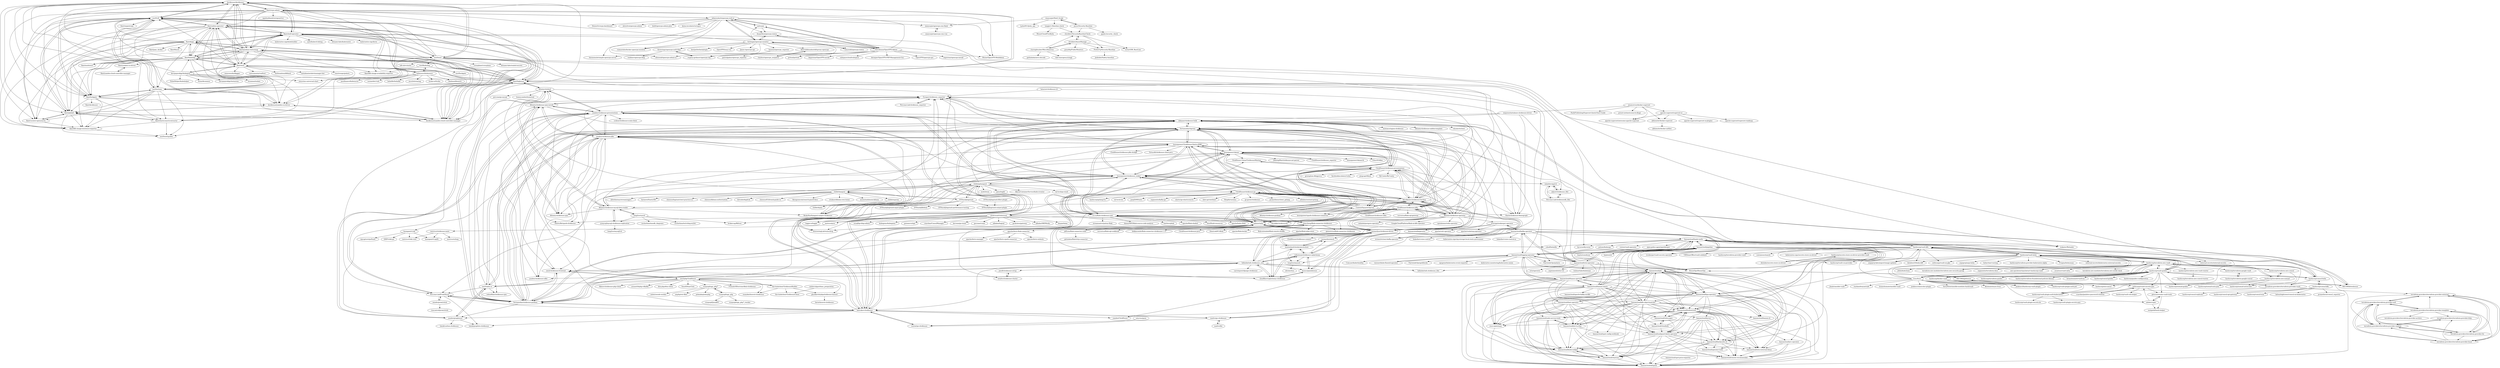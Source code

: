 digraph G {
"deckhouse/deckhouse" -> "werf/trdl"
"deckhouse/deckhouse" -> "deckhouse/yandex-csi-driver"
"deckhouse/deckhouse" -> "flant/addon-operator"
"deckhouse/deckhouse" -> "deckhouse/yandex-cloud-controller-manager"
"deckhouse/deckhouse" -> "werf/werf"
"deckhouse/deckhouse" -> "werf/actions"
"deckhouse/deckhouse" -> "flant/shell-operator"
"deckhouse/deckhouse" -> "flant/glaball"
"deckhouse/deckhouse" -> "flant/lockgate"
"deckhouse/deckhouse" -> "flant/grafana-statusmap"
"deckhouse/deckhouse" -> "flant/ovpn-admin"
"deckhouse/deckhouse" -> "flant/werf"
"deckhouse/deckhouse" -> "flant/loghouse"
"deckhouse/deckhouse" -> "flant/elasticsearch-extractor"
"deckhouse/deckhouse" -> "flant/curator-opensearch"
"starnightcyber/Miscellaneous" -> "chroblert/AssetManage"
"starnightcyber/Miscellaneous" -> "gatlindada/awvs-decode" ["e"=1]
"starnightcyber/Miscellaneous" -> "chroblert/SecurityBaselineCheck"
"starnightcyber/Miscellaneous" -> "tide-emergency/yingji" ["e"=1]
"tangjie1/-Baseline-check" -> "MountCloud/FireKylin" ["e"=1]
"tangjie1/-Baseline-check" -> "chroblert/SecurityBaselineCheck"
"childe/hangout" -> "childe/gohangout"
"childe/hangout" -> "DTStack/jlogstash"
"childe/hangout" -> "RickyHuo/hangout-output-clickhouse"
"childe/hangout" -> "childe/esproxy"
"childe/hangout" -> "chenryn/logstash-best-practice-cn" ["e"=1]
"childe/hangout" -> "chenryn/kibana-authorization" ["e"=1]
"childe/hangout" -> "hlstudio/bigdesk" ["e"=1]
"childe/hangout" -> "chenryn/ELKstack-guide-cn" ["e"=1]
"childe/hangout" -> "f1yegor/clickhouse_exporter"
"childe/hangout" -> "Altinity/clickhouse-rpm-install"
"childe/hangout" -> "floragunncom/search-guard-docs" ["e"=1]
"childe/hangout" -> "wtakase/kibana-own-home" ["e"=1]
"childe/hangout" -> "moonstack/moon-kibana"
"childe/hangout" -> "allwefantasy/streamingpro" ["e"=1]
"childe/hangout" -> "farmerx/ElasticHD" ["e"=1]
"housepower/ckman" -> "Vertamedia/chproxy"
"housepower/ckman" -> "ClickHouse/clickhouse_exporter"
"housepower/ckman" -> "housepower/clickhouse_sinker"
"housepower/ckman" -> "ContentSquare/chproxy"
"housepower/ckman" -> "ClickHouse/clickhouse-presentations"
"housepower/ckman" -> "ivi-ru/flink-clickhouse-sink"
"housepower/ckman" -> "Altinity/clickhouse-rpm"
"housepower/ckman" -> "housepower/ckman-fe"
"housepower/ckman" -> "housepower/ClickHouse-Native-JDBC"
"housepower/ckman" -> "EdurtIO/dbm"
"housepower/ckman" -> "f1yegor/clickhouse_exporter"
"housepower/ckman" -> "ClickHouse-China/ClickhouseMeetup"
"housepower/ckman" -> "JiamingMai/clickhouse-ast-parser"
"chroblert/SecurityBaselineCheck" -> "chroblert/AssetManage"
"chroblert/SecurityBaselineCheck" -> "PrettyUp/Security-Baseline"
"chroblert/SecurityBaselineCheck" -> "wstart/DB_BaseLine"
"cad/ovpm" -> "adamwalach/openvpn-web-ui"
"cad/ovpm" -> "Chocobozzz/OpenVPN-Admin"
"cad/ovpm" -> "AuspeXeu/openvpn-status"
"werf/werf" -> "deckhouse/deckhouse"
"werf/werf" -> "flant/shell-operator"
"werf/werf" -> "werf/trdl"
"werf/werf" -> "werf/kubedog"
"werf/werf" -> "kyverno/kyverno" ["e"=1]
"werf/werf" -> "deckhouse/yandex-cloud-controller-manager"
"werf/werf" -> "external-secrets/external-secrets" ["e"=1]
"werf/werf" -> "flant/addon-operator"
"werf/werf" -> "flant/grafana-statusmap"
"werf/werf" -> "helmwave/helmwave"
"werf/werf" -> "FairwindsOps/polaris" ["e"=1]
"werf/werf" -> "stakater/Reloader" ["e"=1]
"werf/werf" -> "loft-sh/vcluster" ["e"=1]
"werf/werf" -> "crossplane/crossplane" ["e"=1]
"werf/werf" -> "bitnami-labs/sealed-secrets" ["e"=1]
"sethvargo/vault-secrets-gen" -> "scarolan/painless-password-rotation"
"sethvargo/vault-secrets-gen" -> "hashicorp/vault-ssh-helper" ["e"=1]
"sethvargo/vault-secrets-gen" -> "gites/awesome-vault-tools"
"flant/werf" -> "flant/kubedog"
"flant/werf" -> "flant/addon-operator"
"flant/werf" -> "flant/shell-operator"
"flant/werf" -> "flant/grafana-statusmap"
"flant/werf" -> "flant/loghouse"
"flant/werf" -> "deckhouse/deckhouse"
"flant/werf" -> "devopsprodigy/kubegraf"
"flant/werf" -> "werf/actions"
"flant/werf" -> "metalmatze/alertmanager-bot" ["e"=1]
"flant/werf" -> "reactiveops/polaris" ["e"=1]
"flant/werf" -> "weaveworks/flagger" ["e"=1]
"flant/werf" -> "instrumenta/conftest" ["e"=1]
"flant/werf" -> "werf/trdl"
"flant/werf" -> "roboll/helmfile" ["e"=1]
"flant/werf" -> "herbrandson/k8dash" ["e"=1]
"banzaicloud/bank-vaults" -> "banzaicloud/pipeline"
"banzaicloud/bank-vaults" -> "banzaicloud/logging-operator"
"banzaicloud/bank-vaults" -> "coreos/vault-operator" ["e"=1]
"banzaicloud/bank-vaults" -> "hashicorp/vault-k8s"
"banzaicloud/bank-vaults" -> "banzaicloud/istio-operator"
"banzaicloud/bank-vaults" -> "banzaicloud/pke"
"banzaicloud/bank-vaults" -> "banzaicloud/hollowtrees"
"banzaicloud/bank-vaults" -> "hashicorp/vault-helm"
"banzaicloud/bank-vaults" -> "banzaicloud/banzai-charts"
"banzaicloud/bank-vaults" -> "ricoberger/vault-secrets-operator" ["e"=1]
"banzaicloud/bank-vaults" -> "roboll/helmfile" ["e"=1]
"banzaicloud/bank-vaults" -> "open-policy-agent/gatekeeper" ["e"=1]
"banzaicloud/bank-vaults" -> "pulumi/kubespy" ["e"=1]
"banzaicloud/bank-vaults" -> "stakater/Reloader" ["e"=1]
"banzaicloud/bank-vaults" -> "kyverno/kyverno" ["e"=1]
"adamwalach/openvpn-web-ui" -> "Chocobozzz/OpenVPN-Admin"
"adamwalach/openvpn-web-ui" -> "cad/ovpm"
"adamwalach/openvpn-web-ui" -> "flant/ovpn-admin"
"adamwalach/openvpn-web-ui" -> "furlongm/openvpn-monitor"
"adamwalach/openvpn-web-ui" -> "Wutze/OpenVPN-WebAdmin"
"adamwalach/openvpn-web-ui" -> "theonemule/simple-openvpn-server"
"adamwalach/openvpn-web-ui" -> "AuspeXeu/openvpn-status"
"adamwalach/openvpn-web-ui" -> "xiaoyunjie/openvpn-cms-flask"
"adamwalach/openvpn-web-ui" -> "DennisSc/ovpn-dashboard"
"adamwalach/openvpn-web-ui" -> "ruimarinho/docker-openvpn-monitor"
"adamwalach/openvpn-web-ui" -> "alexsilva/openvpn-admin"
"adamwalach/openvpn-web-ui" -> "bnhf/openvpn-admin-plus"
"adamwalach/openvpn-web-ui" -> "sibosend/openvpn-admin-ui"
"adamwalach/openvpn-web-ui" -> "kyma-incubator/octopus" ["e"=1]
"flant/ovpn-admin" -> "werf/trdl"
"flant/ovpn-admin" -> "deckhouse/deckhouse"
"flant/ovpn-admin" -> "adamwalach/openvpn-web-ui"
"flant/ovpn-admin" -> "deckhouse/yandex-cloud-controller-manager"
"flant/ovpn-admin" -> "flant/glaball"
"flant/ovpn-admin" -> "werf/actions"
"flant/ovpn-admin" -> "flant/addon-operator"
"flant/ovpn-admin" -> "deckhouse/yandex-csi-driver"
"flant/ovpn-admin" -> "Wutze/OpenVPN-WebAdmin"
"flant/ovpn-admin" -> "flant/elasticsearch-extractor"
"flant/ovpn-admin" -> "flant/shell-operator"
"flant/ovpn-admin" -> "flant/curator-opensearch"
"flant/ovpn-admin" -> "ngoduykhanh/wireguard-ui" ["e"=1]
"flant/ovpn-admin" -> "flant/grafana-statusmap"
"flant/ovpn-admin" -> "flant/lockgate"
"flant/shell-operator" -> "flant/addon-operator"
"flant/shell-operator" -> "flant/grafana-statusmap"
"flant/shell-operator" -> "flant/loghouse"
"flant/shell-operator" -> "deckhouse/deckhouse"
"flant/shell-operator" -> "flant/kubedog"
"flant/shell-operator" -> "flant/werf"
"flant/shell-operator" -> "werf/trdl"
"flant/shell-operator" -> "werf/werf"
"flant/shell-operator" -> "aylei/kubectl-debug" ["e"=1]
"flant/shell-operator" -> "stakater/Reloader" ["e"=1]
"flant/shell-operator" -> "bitnami-labs/kubewatch" ["e"=1]
"flant/shell-operator" -> "kubernetes-sigs/krew" ["e"=1]
"flant/shell-operator" -> "flant/dapp"
"flant/shell-operator" -> "kubernetes-sigs/kubebuilder" ["e"=1]
"flant/shell-operator" -> "deckhouse/yandex-cloud-controller-manager"
"PrettyUp/Security-Baseline" -> "jiedeidei/Safety-baseline"
"chroblert/AssetManage" -> "chroblert/SecurityBaselineCheck"
"chroblert/AssetManage" -> "starnightcyber/Miscellaneous"
"chroblert/AssetManage" -> "PrettyUp/Security-Baseline"
"chroblert/AssetManage" -> "grayddq/PublicMonitors" ["e"=1]
"chroblert/AssetManage" -> "wstart/DB_BaseLine"
"hashicorp/terraform-aws-vault" -> "hashicorp/terraform-aws-consul"
"hashicorp/terraform-aws-vault" -> "hashicorp/terraform-aws-nomad"
"hashicorp/terraform-aws-vault" -> "hashicorp/terraform-aws-vault-starter"
"hashicorp/terraform-aws-vault" -> "hashicorp/vault-guides"
"hashicorp/terraform-aws-vault" -> "hashicorp/docker-vault"
"hashicorp/terraform-aws-vault" -> "segmentio/terraform-docs" ["e"=1]
"hashicorp/terraform-aws-vault" -> "hashicorp/terraform-google-vault"
"hashicorp/terraform-aws-vault" -> "hashicorp/vault-helm"
"hashicorp/terraform-aws-vault" -> "aws-quickstart/quickstart-hashicorp-vault" ["e"=1]
"hashicorp/terraform-aws-vault" -> "hashicorp/terraform-guides" ["e"=1]
"hashicorp/terraform-aws-vault" -> "avantoss/vault-infra"
"hashicorp/terraform-aws-vault" -> "terraform-aws-modules/terraform-aws-notify-slack" ["e"=1]
"hashicorp/terraform-aws-vault" -> "jtblin/kube2iam" ["e"=1]
"hashicorp/terraform-aws-vault" -> "terraform-aws-modules/terraform-aws-security-group" ["e"=1]
"hashicorp/terraform-aws-vault" -> "terraform-providers/terraform-provider-vault"
"deislabs/secrets-store-csi-driver" -> "hashicorp/secrets-store-csi-driver-provider-vault"
"hashicorp/vault-k8s" -> "hashicorp/vault-helm"
"hashicorp/vault-k8s" -> "hashicorp/vault-plugin-auth-kubernetes"
"hashicorp/vault-k8s" -> "hashicorp/vault-csi-provider" ["e"=1]
"hashicorp/vault-k8s" -> "banzaicloud/bank-vaults"
"hashicorp/vault-k8s" -> "ricoberger/vault-secrets-operator" ["e"=1]
"hashicorp/vault-k8s" -> "hashicorp/secrets-store-csi-driver-provider-vault"
"hashicorp/vault-k8s" -> "hashicorp/vault-guides"
"hashicorp/vault-k8s" -> "kubernetes-sigs/secrets-store-csi-driver" ["e"=1]
"hashicorp/vault-k8s" -> "UKHomeOffice/vault-sidekick" ["e"=1]
"hashicorp/vault-k8s" -> "hashicorp/consul-helm"
"hashicorp/vault-k8s" -> "hashicorp/terraform-provider-vault" ["e"=1]
"hashicorp/vault-k8s" -> "argoproj-labs/argocd-image-updater" ["e"=1]
"hashicorp/vault-k8s" -> "containous/maesh" ["e"=1]
"hashicorp/vault-k8s" -> "databus23/helm-diff" ["e"=1]
"hashicorp/vault-k8s" -> "sethvargo/vault-on-gke" ["e"=1]
"nikepan/clickhouse-bulk" -> "VKCOM/kittenhouse"
"nikepan/clickhouse-bulk" -> "Vertamedia/chproxy"
"nikepan/clickhouse-bulk" -> "housepower/clickhouse_sinker"
"nikepan/clickhouse-bulk" -> "smi2/clickhouse-frontend"
"nikepan/clickhouse-bulk" -> "kshvakov/clickhouse"
"nikepan/clickhouse-bulk" -> "Slach/clickhouse-flamegraph"
"nikepan/clickhouse-bulk" -> "yandex/clickhouse-presentations"
"nikepan/clickhouse-bulk" -> "mintance/nginx-clickhouse"
"nikepan/clickhouse-bulk" -> "Altinity/clickhouse-zabbix-template"
"nikepan/clickhouse-bulk" -> "AlexAkulov/clickhouse-backup"
"nikepan/clickhouse-bulk" -> "Vertamedia/clickhouse-grafana"
"nikepan/clickhouse-bulk" -> "smi2/tabix.ui"
"nikepan/clickhouse-bulk" -> "valyala/chclient"
"nikepan/clickhouse-bulk" -> "ContentSquare/chproxy"
"nikepan/clickhouse-bulk" -> "f1yegor/clickhouse_exporter"
"xiaoyunjie/openvpn-cms-flask" -> "xiaoyunjie/openvpn-cms-vue"
"devopsprodigy/kubegraf" -> "flant/kubedog"
"devopsprodigy/kubegraf" -> "Stono/kconmon" ["e"=1]
"devopsprodigy/kubegraf" -> "flant/werf"
"devopsprodigy/kubegraf" -> "devopsprodigy/textarena"
"devopsprodigy/kubegraf" -> "deckhouse/deckhouse"
"devopsprodigy/kubegraf" -> "itsumma/isolate"
"devopsprodigy/kubegraf" -> "flant/loghouse"
"devopsprodigy/kubegraf" -> "nixys/nxs-universal-chart"
"devopsprodigy/kubegraf" -> "KubeHelper/kubehelper" ["e"=1]
"hvac/hvac" -> "hashicorp/vault-guides"
"hvac/hvac" -> "TerryHowe/ansible-modules-hashivault" ["e"=1]
"hvac/hvac" -> "hashicorp/vault-helm"
"hvac/hvac" -> "Aloomaio/async-hvac"
"hvac/hvac" -> "jhaals/ansible-vault" ["e"=1]
"hvac/hvac" -> "hashicorp/envconsul" ["e"=1]
"hvac/hvac" -> "hashicorp/terraform-aws-vault"
"hvac/hvac" -> "hashicorp/vault-k8s"
"hvac/hvac" -> "jenkinsci/hashicorp-vault-plugin"
"hvac/hvac" -> "banzaicloud/bank-vaults"
"hvac/hvac" -> "starkandwayne/safe" ["e"=1]
"hvac/hvac" -> "terraform-providers/terraform-provider-vault"
"hvac/hvac" -> "adobe/cryptr"
"hvac/hvac" -> "brianshumate/ansible-vault" ["e"=1]
"hvac/hvac" -> "jenkinsci/ansicolor-plugin"
"Vertamedia/chproxy" -> "Vertamedia/clickhouse-grafana"
"Vertamedia/chproxy" -> "nikepan/clickhouse-bulk"
"Vertamedia/chproxy" -> "kshvakov/clickhouse"
"Vertamedia/chproxy" -> "housepower/ckman"
"Vertamedia/chproxy" -> "housepower/clickhouse_sinker"
"Vertamedia/chproxy" -> "f1yegor/clickhouse_exporter"
"Vertamedia/chproxy" -> "tabixio/tabix"
"Vertamedia/chproxy" -> "housepower/ClickHouse-Native-JDBC"
"Vertamedia/chproxy" -> "Altinity/clickhouse-operator"
"Vertamedia/chproxy" -> "AlexAkulov/clickhouse-backup"
"Vertamedia/chproxy" -> "ClickHouse/clickhouse-presentations"
"Vertamedia/chproxy" -> "yandex/clickhouse-jdbc"
"Vertamedia/chproxy" -> "smi2/tabix.ui"
"Vertamedia/chproxy" -> "VKCOM/kittenhouse"
"Vertamedia/chproxy" -> "yandex/clickhouse-presentations"
"Vertamedia/clickhouse-grafana" -> "Vertamedia/chproxy"
"Vertamedia/clickhouse-grafana" -> "smi2/tabix.ui"
"Vertamedia/clickhouse-grafana" -> "Percona-Lab/PromHouse"
"Vertamedia/clickhouse-grafana" -> "kshvakov/clickhouse"
"Vertamedia/clickhouse-grafana" -> "f1yegor/clickhouse_exporter"
"Vertamedia/clickhouse-grafana" -> "yandex/clickhouse-jdbc"
"Vertamedia/clickhouse-grafana" -> "yandex/graphouse"
"Vertamedia/clickhouse-grafana" -> "smi2/clickhouse-frontend"
"Vertamedia/clickhouse-grafana" -> "flant/loghouse"
"Vertamedia/clickhouse-grafana" -> "yandex/clickhouse-presentations"
"Vertamedia/clickhouse-grafana" -> "Altinity/clickhouse-rpm-install"
"Vertamedia/clickhouse-grafana" -> "tabixio/tabix"
"Vertamedia/clickhouse-grafana" -> "Infinidat/infi.clickhouse_orm"
"Vertamedia/clickhouse-grafana" -> "nikepan/clickhouse-bulk"
"Vertamedia/clickhouse-grafana" -> "mymarilyn/clickhouse-driver"
"enqueue/metabase-clickhouse-driver" -> "nikepan/clickhouse-bulk"
"enqueue/metabase-clickhouse-driver" -> "adjust/clickhouse_fdw"
"enqueue/metabase-clickhouse-driver" -> "Slach/clickhouse-flamegraph"
"enqueue/metabase-clickhouse-driver" -> "Vertamedia/chproxy"
"tabixio/tabix" -> "Vertamedia/chproxy"
"tabixio/tabix" -> "HouseOps/HouseOps"
"tabixio/tabix" -> "mymarilyn/clickhouse-driver"
"tabixio/tabix" -> "ClickHouse/clickhouse-jdbc"
"tabixio/tabix" -> "Vertamedia/clickhouse-grafana"
"tabixio/tabix" -> "ClickHouse/clickhouse-go"
"tabixio/tabix" -> "housepower/clickhouse_sinker"
"tabixio/tabix" -> "ClickHouse/clickhouse-presentations"
"tabixio/tabix" -> "kshvakov/clickhouse"
"tabixio/tabix" -> "yandex/clickhouse-jdbc"
"tabixio/tabix" -> "AlexAkulov/clickhouse-backup"
"tabixio/tabix" -> "housepower/ClickHouse-Native-JDBC"
"tabixio/tabix" -> "yandex/ClickHouse" ["e"=1]
"tabixio/tabix" -> "InterestingLab/waterdrop" ["e"=1]
"tabixio/tabix" -> "nikepan/clickhouse-bulk"
"flant/dapp" -> "flant/loghouse"
"flant/dapp" -> "flant/grafana-statusmap"
"flant/dapp" -> "flant/kubedog"
"flant/dapp" -> "flant/addon-operator"
"flant/dapp" -> "werf/trdl"
"flant/dapp" -> "flant/lockgate"
"flant/dapp" -> "deckhouse/deckhouse"
"flant/dapp" -> "flant/shell-operator"
"flant/dapp" -> "flant/multiwerf"
"flant/dapp" -> "flant/pam_docker"
"flant/dapp" -> "deckhouse/yandex-cloud-controller-manager"
"flant/dapp" -> "flant/glaball"
"flant/dapp" -> "werf/actions"
"flant/dapp" -> "flant/flunch"
"flant/dapp" -> "flant/k8s-image-existence-exporter"
"gites/awesome-vault-tools" -> "seatgeek/hashi-helper" ["e"=1]
"gites/awesome-vault-tools" -> "adobe/cryptr"
"hashicorp/vault-guides" -> "hashicorp/terraform-aws-vault"
"hashicorp/vault-guides" -> "hashicorp/terraform-guides" ["e"=1]
"hashicorp/vault-guides" -> "hashicorp/vault-helm"
"hashicorp/vault-guides" -> "brianshumate/vaultron"
"hashicorp/vault-guides" -> "sethvargo/vault-secrets-gen"
"hashicorp/vault-guides" -> "hashicorp/vault-k8s"
"hashicorp/vault-guides" -> "hashicorp/consul-guides" ["e"=1]
"hashicorp/vault-guides" -> "hashicorp/guides-configuration"
"hashicorp/vault-guides" -> "hashicorp/nomad-guides" ["e"=1]
"hashicorp/vault-guides" -> "hashicorp/docker-vault"
"hashicorp/vault-guides" -> "gites/awesome-vault-tools"
"hashicorp/vault-guides" -> "hvac/hvac"
"hashicorp/vault-guides" -> "hashicorp/terraform-foundational-policies-library" ["e"=1]
"hashicorp/vault-guides" -> "hashicorp/envconsul" ["e"=1]
"hashicorp/vault-guides" -> "hashicorp/consul-helm"
"childe/gohangout" -> "childe/hangout"
"childe/gohangout" -> "housepower/clickhouse_sinker"
"childe/gohangout" -> "Vertamedia/chproxy"
"childe/gohangout" -> "DTStack/jlogstash"
"childe/gohangout" -> "clickvisual/clickvisual"
"childe/gohangout" -> "loggie-io/loggie" ["e"=1]
"childe/gohangout" -> "RickyHuo/hangout-output-clickhouse"
"childe/gohangout" -> "InterestingLab/waterdrop" ["e"=1]
"childe/gohangout" -> "housepower/ckman"
"childe/gohangout" -> "brokercap/Bifrost" ["e"=1]
"childe/gohangout" -> "AliyunContainerService/kube-eventer" ["e"=1]
"childe/gohangout" -> "tal-tech/go-stash" ["e"=1]
"childe/gohangout" -> "medcl/esm" ["e"=1]
"childe/gohangout" -> "ClickHouse/clickhouse-go"
"childe/gohangout" -> "qiniu/logkit" ["e"=1]
"long2ice/synch" -> "Altinity/clickhouse-mysql-data-reader"
"long2ice/synch" -> "yymysql/mysql-clickhouse-replication"
"long2ice/synch" -> "brokercap/Bifrost" ["e"=1]
"long2ice/synch" -> "xuclachina/innodb_diagrams" ["e"=1]
"long2ice/synch" -> "xuclachina/tech-blog-en2zh" ["e"=1]
"yandex/clickhouse-presentations" -> "yandex/graphouse"
"yandex/clickhouse-presentations" -> "kshvakov/clickhouse"
"yandex/clickhouse-presentations" -> "f1yegor/clickhouse_exporter"
"yandex/clickhouse-presentations" -> "crobox/clickhouse-scala-client"
"yandex/clickhouse-presentations" -> "Altinity/clickhouse-rpm-install"
"yandex/clickhouse-presentations" -> "Altinity/clickhouse-rpm"
"yandex/clickhouse-presentations" -> "Slach/clickhouse-flamegraph"
"yandex/clickhouse-presentations" -> "cloudflare/sqlalchemy-clickhouse"
"yandex/clickhouse-presentations" -> "yandex/clickhouse-odbc"
"yandex/clickhouse-presentations" -> "Altinity/clicktail"
"yandex/clickhouse-presentations" -> "yandex/clickhouse-jdbc"
"yandex/clickhouse-presentations" -> "smi2/clickhouse-frontend"
"yandex/clickhouse-presentations" -> "nikepan/clickhouse-bulk"
"yandex/clickhouse-presentations" -> "DmitryBe/spark-clickhouse"
"blynkkk/clickhouse4j" -> "housepower/ClickHouse-Native-JDBC"
"blynkkk/clickhouse4j" -> "ClickHouse/clickhouse-jdbc"
"housepower/ClickHouse-Native-JDBC" -> "blynkkk/clickhouse4j"
"housepower/ClickHouse-Native-JDBC" -> "yandex/clickhouse-jdbc"
"housepower/ClickHouse-Native-JDBC" -> "ClickHouse/clickhouse-jdbc"
"housepower/ClickHouse-Native-JDBC" -> "housepower/clickhouse_sinker"
"housepower/ClickHouse-Native-JDBC" -> "ivi-ru/flink-clickhouse-sink"
"housepower/ClickHouse-Native-JDBC" -> "Vertamedia/chproxy"
"housepower/ClickHouse-Native-JDBC" -> "ClickHouse/clickhouse-jdbc-bridge"
"housepower/ClickHouse-Native-JDBC" -> "housepower/spark-clickhouse-connector"
"housepower/ClickHouse-Native-JDBC" -> "InterestingLab/waterdrop" ["e"=1]
"housepower/ClickHouse-Native-JDBC" -> "tabixio/tabix"
"housepower/ClickHouse-Native-JDBC" -> "housepower/ckman"
"housepower/ClickHouse-Native-JDBC" -> "VirtusAI/clickhouse-client-java"
"housepower/ClickHouse-Native-JDBC" -> "ClickHouse/clickhouse-presentations"
"housepower/ClickHouse-Native-JDBC" -> "yandex/clickhouse-odbc"
"housepower/ClickHouse-Native-JDBC" -> "f1yegor/clickhouse_exporter"
"ClickHouse/clickhouse-go" -> "mailru/go-clickhouse"
"ClickHouse/clickhouse-go" -> "segmentio/kafka-go" ["e"=1]
"ClickHouse/clickhouse-go" -> "tabixio/tabix"
"ClickHouse/clickhouse-go" -> "elastic/go-elasticsearch" ["e"=1]
"ClickHouse/clickhouse-go" -> "uber-go/ratelimit" ["e"=1]
"ClickHouse/clickhouse-go" -> "AlexAkulov/clickhouse-backup"
"ClickHouse/clickhouse-go" -> "Altinity/clickhouse-operator"
"ClickHouse/clickhouse-go" -> "housepower/clickhouse_sinker"
"ClickHouse/clickhouse-go" -> "Shopify/sarama" ["e"=1]
"ClickHouse/clickhouse-go" -> "go-gorm/clickhouse"
"ClickHouse/clickhouse-go" -> "prometheus/client_golang" ["e"=1]
"ClickHouse/clickhouse-go" -> "alibaba/sentinel-golang" ["e"=1]
"ClickHouse/clickhouse-go" -> "hashicorp/golang-lru" ["e"=1]
"ClickHouse/clickhouse-go" -> "tal-tech/cds" ["e"=1]
"ClickHouse/clickhouse-go" -> "panjf2000/ants" ["e"=1]
"furlongm/openvpn-monitor" -> "ruimarinho/docker-openvpn-monitor"
"furlongm/openvpn-monitor" -> "Chocobozzz/OpenVPN-Admin"
"furlongm/openvpn-monitor" -> "AuspeXeu/openvpn-status"
"furlongm/openvpn-monitor" -> "adamwalach/openvpn-web-ui"
"furlongm/openvpn-monitor" -> "cad/ovpm"
"furlongm/openvpn-monitor" -> "flant/ovpn-admin"
"furlongm/openvpn-monitor" -> "evgeny-gridasov/openvpn-otp"
"furlongm/openvpn-monitor" -> "tonyseek/openvpn-status"
"furlongm/openvpn-monitor" -> "bestjie/bwlimitplugin"
"furlongm/openvpn-monitor" -> "kumina/openvpn_exporter"
"furlongm/openvpn-monitor" -> "OpenVPN/easy-rsa" ["e"=1]
"furlongm/openvpn-monitor" -> "Jamie-/openvpn-api"
"furlongm/openvpn-monitor" -> "pritunl/pritunl" ["e"=1]
"furlongm/openvpn-monitor" -> "khavishbhundoo/obfsproxy-openvpn"
"furlongm/openvpn-monitor" -> "threerings/openvpn-auth-ldap"
"kumina/openvpn_exporter" -> "patrickjahns/openvpn_exporter"
"Chocobozzz/OpenVPN-Admin" -> "adamwalach/openvpn-web-ui"
"Chocobozzz/OpenVPN-Admin" -> "furlongm/openvpn-monitor"
"Chocobozzz/OpenVPN-Admin" -> "cad/ovpm"
"Chocobozzz/OpenVPN-Admin" -> "Wutze/OpenVPN-WebAdmin"
"Chocobozzz/OpenVPN-Admin" -> "theonemule/simple-openvpn-server"
"Chocobozzz/OpenVPN-Admin" -> "pritunl/pritunl" ["e"=1]
"Chocobozzz/OpenVPN-Admin" -> "AuspeXeu/openvpn-status"
"Chocobozzz/OpenVPN-Admin" -> "flant/ovpn-admin"
"Chocobozzz/OpenVPN-Admin" -> "evgeny-gridasov/openvpn-otp"
"Chocobozzz/OpenVPN-Admin" -> "subspacecloud/subspace" ["e"=1]
"Chocobozzz/OpenVPN-Admin" -> "deranjer/OpenVPN-PHP-Management-Gui"
"Chocobozzz/OpenVPN-Admin" -> "sibosend/openvpn-admin-ui"
"Chocobozzz/OpenVPN-Admin" -> "OpenVPN/openvpn-gui" ["e"=1]
"Chocobozzz/OpenVPN-Admin" -> "angristan/openvpn-install" ["e"=1]
"Chocobozzz/OpenVPN-Admin" -> "Angristan/OpenVPN-install" ["e"=1]
"werf/trdl" -> "deckhouse/yandex-csi-driver"
"werf/trdl" -> "deckhouse/yandex-cloud-controller-manager"
"werf/trdl" -> "flant/glaball"
"werf/trdl" -> "werf/actions"
"werf/trdl" -> "flant/lockgate"
"werf/trdl" -> "flant/elasticsearch-extractor"
"werf/trdl" -> "flant/k8s-image-existence-exporter"
"werf/trdl" -> "flant/curator-opensearch"
"werf/trdl" -> "flant/addon-operator"
"werf/trdl" -> "deckhouse/deckhouse"
"werf/trdl" -> "flant/negentropy"
"ClickHouse/clickhouse-jdbc" -> "housepower/ClickHouse-Native-JDBC"
"ClickHouse/clickhouse-jdbc" -> "blynkkk/clickhouse4j"
"ClickHouse/clickhouse-jdbc" -> "tabixio/tabix"
"ClickHouse/clickhouse-jdbc" -> "ivi-ru/flink-clickhouse-sink"
"ClickHouse/clickhouse-jdbc" -> "ClickHouse/clickhouse-presentations"
"ClickHouse/clickhouse-jdbc" -> "Vertamedia/chproxy"
"ClickHouse/clickhouse-jdbc" -> "ververica/flink-sql-gateway" ["e"=1]
"ClickHouse/clickhouse-jdbc" -> "mymarilyn/clickhouse-driver"
"ClickHouse/clickhouse-jdbc" -> "AlexAkulov/clickhouse-backup"
"ClickHouse/clickhouse-jdbc" -> "ClickHouse/clickhouse-odbc"
"ClickHouse/clickhouse-jdbc" -> "housepower/spark-clickhouse-connector"
"ClickHouse/clickhouse-jdbc" -> "housepower/ckman"
"ClickHouse/clickhouse-jdbc" -> "InterestingLab/waterdrop" ["e"=1]
"ClickHouse/clickhouse-jdbc" -> "ClickHouse/clickhouse-go"
"ClickHouse/clickhouse-jdbc" -> "Altinity/clickhouse-operator"
"hashicorp/vault-helm" -> "hashicorp/vault-k8s"
"hashicorp/vault-helm" -> "hashicorp/consul-helm"
"hashicorp/vault-helm" -> "hashicorp/vault-guides"
"hashicorp/vault-helm" -> "banzaicloud/bank-vaults"
"hashicorp/vault-helm" -> "argoproj/argo-helm" ["e"=1]
"hashicorp/vault-helm" -> "databus23/helm-diff" ["e"=1]
"hashicorp/vault-helm" -> "sethvargo/vault-on-gke" ["e"=1]
"hashicorp/vault-helm" -> "hashicorp/vault-csi-provider" ["e"=1]
"hashicorp/vault-helm" -> "helm/chart-testing" ["e"=1]
"hashicorp/vault-helm" -> "hashicorp/terraform-provider-kubernetes-alpha" ["e"=1]
"hashicorp/vault-helm" -> "hashicorp/terraform-aws-vault"
"hashicorp/vault-helm" -> "external-secrets/external-secrets" ["e"=1]
"hashicorp/vault-helm" -> "argoproj-labs/argocd-image-updater" ["e"=1]
"hashicorp/vault-helm" -> "Praqma/helmsman" ["e"=1]
"hashicorp/vault-helm" -> "external-secrets/kubernetes-external-secrets" ["e"=1]
"clayface/openvpn_xorpatch" -> "khavishbhundoo/obfsproxy-openvpn"
"pssss/Security-Baseline" -> "xiaoyunjie/Shell_Script"
"pssss/Security-Baseline" -> "ppabc/security_check" ["e"=1]
"pssss/Security-Baseline" -> "chroblert/SecurityBaselineCheck"
"xiaoyunjie/Shell_Script" -> "pssss/Security-Baseline"
"xiaoyunjie/Shell_Script" -> "xiaoyunjie/openvpn-cms-flask"
"xiaoyunjie/Shell_Script" -> "tangjie1/-Baseline-check"
"xiaoyunjie/Shell_Script" -> "Ljohn001/ljohn_ops" ["e"=1]
"clickvisual/clickvisual" -> "ContentSquare/chproxy"
"clickvisual/clickvisual" -> "go-kratos/gateway" ["e"=1]
"clickvisual/clickvisual" -> "childe/gohangout"
"clickvisual/clickvisual" -> "gotomicro/ego" ["e"=1]
"clickvisual/clickvisual" -> "starsliao/ConsulManager" ["e"=1]
"clickvisual/clickvisual" -> "kevwan/go-stash" ["e"=1]
"clickvisual/clickvisual" -> "loggie-io/loggie" ["e"=1]
"clickvisual/clickvisual" -> "gocrane/crane" ["e"=1]
"clickvisual/clickvisual" -> "alibaba/ilogtail" ["e"=1]
"clickvisual/clickvisual" -> "metrico/qryn"
"clickvisual/clickvisual" -> "alibaba/SREWorks" ["e"=1]
"clickvisual/clickvisual" -> "dnsjia/luban" ["e"=1]
"clickvisual/clickvisual" -> "eryajf/go-ldap-admin" ["e"=1]
"clickvisual/clickvisual" -> "tabixio/tabix"
"clickvisual/clickvisual" -> "kubegems/kubegems" ["e"=1]
"banzaicloud/logging-operator" -> "banzaicloud/thanos-operator"
"banzaicloud/logging-operator" -> "banzaicloud/hpa-operator"
"banzaicloud/logging-operator" -> "banzaicloud/kafka-operator"
"banzaicloud/logging-operator" -> "banzaicloud/bank-vaults"
"banzaicloud/logging-operator" -> "banzaicloud/pke"
"banzaicloud/logging-operator" -> "banzaicloud/istio-operator"
"banzaicloud/logging-operator" -> "vmware/kube-fluentd-operator"
"banzaicloud/logging-operator" -> "banzaicloud/pipeline"
"banzaicloud/logging-operator" -> "FairwindsOps/goldilocks" ["e"=1]
"banzaicloud/logging-operator" -> "FairwindsOps/polaris" ["e"=1]
"banzaicloud/logging-operator" -> "opsgenie/kubernetes-event-exporter" ["e"=1]
"banzaicloud/logging-operator" -> "flant/shell-operator"
"banzaicloud/logging-operator" -> "kubernetes-monitoring/kubernetes-mixin" ["e"=1]
"banzaicloud/logging-operator" -> "banzaicloud/banzai-charts"
"banzaicloud/logging-operator" -> "Comcast/kuberhealthy" ["e"=1]
"flant/grafana-statusmap" -> "flant/kubedog"
"flant/grafana-statusmap" -> "flant/addon-operator"
"flant/grafana-statusmap" -> "flant/loghouse"
"flant/grafana-statusmap" -> "flant/shell-operator"
"flant/grafana-statusmap" -> "flant/dapp"
"flant/grafana-statusmap" -> "flant/werf"
"flant/grafana-statusmap" -> "werf/trdl"
"flant/grafana-statusmap" -> "deckhouse/deckhouse"
"flant/grafana-statusmap" -> "flant/lockgate"
"flant/grafana-statusmap" -> "werf/actions"
"flant/grafana-statusmap" -> "deckhouse/yandex-cloud-controller-manager"
"flant/grafana-statusmap" -> "deckhouse/yandex-csi-driver"
"flant/grafana-statusmap" -> "flant/k8s-image-availability-exporter"
"flant/grafana-statusmap" -> "werf/werf"
"flant/grafana-statusmap" -> "flant/curator-opensearch"
"Altinity/clickhouse-operator" -> "AlexAkulov/clickhouse-backup"
"Altinity/clickhouse-operator" -> "Vertamedia/chproxy"
"Altinity/clickhouse-operator" -> "ClickHouse/clickhouse-go"
"Altinity/clickhouse-operator" -> "nikepan/clickhouse-bulk"
"Altinity/clickhouse-operator" -> "ClickHouse/clickhouse-presentations"
"Altinity/clickhouse-operator" -> "GoogleCloudPlatform/flink-on-k8s-operator" ["e"=1]
"Altinity/clickhouse-operator" -> "housepower/clickhouse_sinker"
"Altinity/clickhouse-operator" -> "spotahome/redis-operator" ["e"=1]
"Altinity/clickhouse-operator" -> "strimzi/strimzi-kafka-operator" ["e"=1]
"Altinity/clickhouse-operator" -> "flant/loghouse"
"Altinity/clickhouse-operator" -> "Vertamedia/clickhouse-grafana"
"Altinity/clickhouse-operator" -> "pravega/zookeeper-operator"
"Altinity/clickhouse-operator" -> "mymarilyn/clickhouse-driver"
"Altinity/clickhouse-operator" -> "ClickHouse/clickhouse-jdbc"
"Altinity/clickhouse-operator" -> "zalando/postgres-operator" ["e"=1]
"evgeny-gridasov/openvpn-otp" -> "threerings/openvpn-auth-ldap"
"ClickHouse/clickhouse-presentations" -> "ClickHouse-China/ClickhouseMeetup"
"ClickHouse/clickhouse-presentations" -> "Vertamedia/chproxy"
"ClickHouse/clickhouse-presentations" -> "housepower/clickhouse_sinker"
"ClickHouse/clickhouse-presentations" -> "pingcap/tiflash" ["e"=1]
"ClickHouse/clickhouse-presentations" -> "ByConity/ByConity" ["e"=1]
"ClickHouse/clickhouse-presentations" -> "ivi-ru/flink-clickhouse-sink"
"ClickHouse/clickhouse-presentations" -> "housepower/ckman"
"ClickHouse/clickhouse-presentations" -> "tabixio/tabix"
"ClickHouse/clickhouse-presentations" -> "Slach/clickhouse-flamegraph"
"ClickHouse/clickhouse-presentations" -> "greenplum-db/gporca" ["e"=1]
"ClickHouse/clickhouse-presentations" -> "ClickHouse/clickhouse-jdbc"
"ClickHouse/clickhouse-presentations" -> "AlexAkulov/clickhouse-backup"
"ClickHouse/clickhouse-presentations" -> "Altinity/clickhouse-operator"
"ClickHouse/clickhouse-presentations" -> "housepower/ClickHouse-Native-JDBC"
"ClickHouse/clickhouse-presentations" -> "facebookincubator/velox" ["e"=1]
"DTStack/jlogstash" -> "childe/hangout"
"DTStack/jlogstash" -> "DTStack/jfilebeat"
"DTStack/jlogstash" -> "DTStack/jlogstash-performance-testing"
"DTStack/jlogstash" -> "DTStack/jlogstash-input-plugin"
"DTStack/jlogstash" -> "childe/gohangout"
"DTStack/jlogstash" -> "DTStack/jlogstash-output-plugin"
"banzaicloud/kafka-operator" -> "pravega/zookeeper-operator"
"banzaicloud/kafka-operator" -> "banzaicloud/logging-operator"
"banzaicloud/kafka-operator" -> "banzaicloud/istio-operator"
"banzaicloud/kafka-operator" -> "banzaicloud/pke"
"banzaicloud/kafka-operator" -> "banzaicloud/hpa-operator"
"banzaicloud/kafka-operator" -> "strimzi/strimzi-kafka-operator" ["e"=1]
"banzaicloud/kafka-operator" -> "linkedin/cruise-control" ["e"=1]
"banzaicloud/kafka-operator" -> "banzaicloud/thanos-operator"
"banzaicloud/kafka-operator" -> "banzaicloud/bank-vaults"
"banzaicloud/kafka-operator" -> "kubernetes-sigs/sig-storage-local-static-provisioner" ["e"=1]
"banzaicloud/kafka-operator" -> "linkedin/cruise-control-ui" ["e"=1]
"Altinity/clicktail" -> "Percona-Lab/PromHouse"
"Altinity/clicktail" -> "f1yegor/clickhouse_exporter"
"Altinity/clicktail" -> "yandex/clickhouse-presentations"
"Altinity/clicktail" -> "honeycombio/honeytail"
"Altinity/clicktail" -> "percona/go-mysql" ["e"=1]
"Altinity/clicktail" -> "flant/loghouse"
"Altinity/clicktail" -> "Altinity/clickhouse-mysql-data-reader"
"hashicorp/consul-k8s" -> "hashicorp/consul-helm"
"hashicorp/consul-k8s" -> "hashicorp/consul-esm" ["e"=1]
"hashicorp/consul-k8s" -> "kelseyhightower/consul-on-kubernetes" ["e"=1]
"hashicorp/consul-k8s" -> "prometheus/consul_exporter" ["e"=1]
"hashicorp/consul-k8s" -> "hashicorp/consul-replicate" ["e"=1]
"hashicorp/consul-k8s" -> "hashicorp/consul-api-gateway"
"roistat/go-clickhouse" -> "kshvakov/clickhouse"
"banzaicloud/dast-operator" -> "banzaicloud/kubeconfiger"
"banzaicloud/dast-operator" -> "banzaicloud/allspark"
"banzaicloud/dast-operator" -> "banzaicloud/chartsec"
"banzaicloud/dast-operator" -> "banzaicloud/backyards-cli"
"banzaicloud/dast-operator" -> "banzaicloud/pke"
"banzaicloud/dast-operator" -> "banzaicloud/cluster-recommender"
"banzaicloud/dast-operator" -> "banzaicloud/hollowtrees"
"banzaicloud/dast-operator" -> "cisco-open/nasp"
"banzaicloud/dast-operator" -> "banzaicloud/nodepool-labels-operator"
"banzaicloud/istio-operator" -> "istio/operator" ["e"=1]
"banzaicloud/istio-operator" -> "banzaicloud/pke"
"banzaicloud/istio-operator" -> "banzaicloud/pipeline"
"banzaicloud/istio-operator" -> "banzaicloud/kafka-operator"
"banzaicloud/istio-operator" -> "aspenmesh/istio-vet" ["e"=1]
"banzaicloud/istio-operator" -> "banzaicloud/logging-operator"
"banzaicloud/istio-operator" -> "banzaicloud/hpa-operator"
"banzaicloud/istio-operator" -> "banzaicloud/thanos-operator"
"banzaicloud/istio-operator" -> "banzaicloud/bank-vaults"
"banzaicloud/istio-operator" -> "walmartlabs/kubeman"
"banzaicloud/thanos-operator" -> "banzaicloud/allspark"
"banzaicloud/thanos-operator" -> "banzaicloud/pke"
"banzaicloud/thanos-operator" -> "banzaicloud/chartsec"
"banzaicloud/thanos-operator" -> "banzaicloud/kubeconfiger"
"banzaicloud/thanos-operator" -> "banzaicloud/k8s-objectmatcher"
"banzaicloud/thanos-operator" -> "banzaicloud/nodepool-labels-operator"
"banzaicloud/thanos-operator" -> "banzaicloud/backyards-cli"
"banzaicloud/thanos-operator" -> "banzaicloud/hollowtrees"
"banzaicloud/thanos-operator" -> "cisco-open/nasp"
"banzaicloud/thanos-operator" -> "banzaicloud/dast-operator"
"banzaicloud/thanos-operator" -> "banzaicloud/hpa-operator"
"banzaicloud/thanos-operator" -> "banzaicloud/logging-operator"
"banzaicloud/thanos-operator" -> "banzaicloud/banzai-charts"
"flant/addon-operator" -> "flant/shell-operator"
"flant/addon-operator" -> "flant/kubedog"
"flant/addon-operator" -> "werf/trdl"
"flant/addon-operator" -> "flant/grafana-statusmap"
"flant/addon-operator" -> "deckhouse/yandex-cloud-controller-manager"
"flant/addon-operator" -> "werf/actions"
"flant/addon-operator" -> "deckhouse/yandex-csi-driver"
"flant/addon-operator" -> "flant/loghouse"
"flant/addon-operator" -> "deckhouse/deckhouse"
"flant/addon-operator" -> "flant/glaball"
"flant/addon-operator" -> "flant/lockgate"
"flant/addon-operator" -> "flant/werf"
"flant/addon-operator" -> "flant/curator-opensearch"
"flant/addon-operator" -> "flant/k8s-image-availability-exporter"
"flant/addon-operator" -> "flant/k8s-image-existence-exporter"
"vmware/kube-fluentd-operator" -> "banzaicloud/logging-operator"
"yymysql/mysql-clickhouse-replication" -> "long2ice/mysql2ch"
"yymysql/mysql-clickhouse-replication" -> "Altinity/clickhouse-mysql-data-reader"
"itinycheng/flink-connector-clickhouse" -> "gmmstrive/flink-connector-clickhouse"
"itinycheng/flink-connector-clickhouse" -> "ivi-ru/flink-clickhouse-sink"
"itinycheng/flink-connector-clickhouse" -> "jeff-zou/flink-connector-redis"
"itinycheng/flink-connector-clickhouse" -> "apache/doris-flink-connector"
"itinycheng/flink-connector-clickhouse" -> "apache/flink-table-store" ["e"=1]
"itinycheng/flink-connector-clickhouse" -> "ververica/flink-sql-cookbook" ["e"=1]
"itinycheng/flink-connector-clickhouse" -> "liekkassmile/flink-connector-clickhouse-1.13"
"itinycheng/flink-connector-clickhouse" -> "ClickHouse/clickhouse-java"
"itinycheng/flink-connector-clickhouse" -> "DataLinkDC/dlink" ["e"=1]
"itinycheng/flink-connector-clickhouse" -> "apache/flink-docker" ["e"=1]
"itinycheng/flink-connector-clickhouse" -> "flink-extended/flink-remote-shuffle" ["e"=1]
"Altinity/clickhouse-mysql-data-reader" -> "yymysql/mysql-clickhouse-replication"
"Altinity/clickhouse-mysql-data-reader" -> "long2ice/synch"
"Altinity/clickhouse-mysql-data-reader" -> "Altinity/clicktail"
"Altinity/clickhouse-mysql-data-reader" -> "Altinity/clickhouse-rpm"
"Altinity/clickhouse-mysql-data-reader" -> "Vertamedia/chproxy"
"Altinity/clickhouse-mysql-data-reader" -> "housepower/clickhouse_sinker"
"Altinity/clickhouse-mysql-data-reader" -> "RickyHuo/hangout-output-clickhouse"
"Altinity/clickhouse-mysql-data-reader" -> "yandex/clickhouse-jdbc"
"Altinity/clickhouse-mysql-data-reader" -> "housepower/ckman"
"Altinity/clickhouse-rpm" -> "Altinity/clickhouse-rpm-install"
"mkabilov/pg2ch" -> "adjust/clickhouse_fdw"
"mkabilov/pg2ch" -> "Percona-Lab/clickhousedb_fdw"
"smi2/phpClickHouse" -> "the-tinderbox/ClickhouseBuilder"
"smi2/phpClickHouse" -> "FriendsOfDoctrine/dbal-clickhouse"
"smi2/phpClickHouse" -> "smi2/clickhouse-frontend"
"smi2/phpClickHouse" -> "8bitov/clickhouse-php-client"
"smi2/phpClickHouse" -> "esazykin/laravel-clickhouse"
"smi2/phpClickHouse" -> "glushkovds/phpclickhouse-laravel"
"smi2/phpClickHouse" -> "nikepan/clickhouse-bulk"
"smi2/phpClickHouse" -> "rryqszq4/ngx_php7"
"smi2/phpClickHouse" -> "Vertamedia/clickhouse-grafana"
"smi2/phpClickHouse" -> "arnaud-lb/php-rdkafka" ["e"=1]
"smi2/phpClickHouse" -> "dtm-php/dtm-client" ["e"=1]
"smi2/phpClickHouse" -> "tabixio/tabix"
"smi2/phpClickHouse" -> "SeasX/SeasClick"
"smi2/phpClickHouse" -> "smi2/tabix.ui"
"smi2/phpClickHouse" -> "ClickHouse/clickhouse-go"
"the-tinderbox/ClickhouseBuilder" -> "the-tinderbox/ClickhouseClient"
"the-tinderbox/ClickhouseBuilder" -> "glushkovds/phpclickhouse-laravel"
"the-tinderbox/ClickhouseBuilder" -> "esazykin/laravel-clickhouse"
"the-tinderbox/ClickhouseBuilder" -> "smi2/phpClickHouse"
"AlexAkulov/clickhouse-backup" -> "Altinity/clickhouse-operator"
"AlexAkulov/clickhouse-backup" -> "housepower/clickhouse_sinker"
"AlexAkulov/clickhouse-backup" -> "Vertamedia/chproxy"
"AlexAkulov/clickhouse-backup" -> "nikepan/clickhouse-bulk"
"AlexAkulov/clickhouse-backup" -> "ClickHouse/clickhouse-presentations"
"AlexAkulov/clickhouse-backup" -> "ClickHouse/clickhouse-go"
"AlexAkulov/clickhouse-backup" -> "tabixio/tabix"
"AlexAkulov/clickhouse-backup" -> "mymarilyn/clickhouse-driver"
"AlexAkulov/clickhouse-backup" -> "housepower/ckman"
"AlexAkulov/clickhouse-backup" -> "ClickHouse/clickhouse-jdbc"
"AlexAkulov/clickhouse-backup" -> "ContentSquare/chproxy"
"AlexAkulov/clickhouse-backup" -> "f1yegor/clickhouse_exporter"
"AlexAkulov/clickhouse-backup" -> "flant/loghouse"
"AlexAkulov/clickhouse-backup" -> "Altinity/clickhouse-mysql-data-reader"
"AlexAkulov/clickhouse-backup" -> "housepower/ClickHouse-Native-JDBC"
"hashicorp/terraform-aws-nomad" -> "hashicorp/terraform-aws-consul"
"hashicorp/terraform-aws-nomad" -> "hashicorp/terraform-aws-vault"
"hashicorp/terraform-aws-nomad" -> "hashicorp/nomad-guides" ["e"=1]
"hashicorp/terraform-aws-nomad" -> "hashicorp/nomad-autoscaler" ["e"=1]
"hashicorp/terraform-aws-nomad" -> "hashicorp/nomad-auto-join"
"banzaicloud/pipeline" -> "banzaicloud/pke"
"banzaicloud/pipeline" -> "banzaicloud/istio-operator"
"banzaicloud/pipeline" -> "banzaicloud/hollowtrees"
"banzaicloud/pipeline" -> "banzaicloud/banzai-charts"
"banzaicloud/pipeline" -> "banzaicloud/bank-vaults"
"banzaicloud/pipeline" -> "banzaicloud/telescopes"
"banzaicloud/pipeline" -> "banzaicloud/logging-operator"
"banzaicloud/pipeline" -> "banzaicloud/nodepool-labels-operator"
"banzaicloud/pipeline" -> "banzaicloud/k8s-objectmatcher"
"banzaicloud/pipeline" -> "heptio/sonobuoy" ["e"=1]
"banzaicloud/pipeline" -> "banzaicloud/hpa-operator"
"banzaicloud/pipeline" -> "banzaicloud/jwt-to-rbac"
"banzaicloud/pipeline" -> "banzaicloud/allspark"
"banzaicloud/pipeline" -> "heptio/ark" ["e"=1]
"banzaicloud/pipeline" -> "banzaicloud/backyards-cli"
"banzaicloud/hpa-operator" -> "banzaicloud/allspark"
"banzaicloud/hpa-operator" -> "banzaicloud/kubeconfiger"
"banzaicloud/hpa-operator" -> "banzaicloud/pke"
"banzaicloud/hpa-operator" -> "banzaicloud/backyards-cli"
"banzaicloud/hpa-operator" -> "banzaicloud/k8s-objectmatcher"
"banzaicloud/hpa-operator" -> "banzaicloud/hollowtrees"
"banzaicloud/hpa-operator" -> "banzaicloud/nodepool-labels-operator"
"banzaicloud/hpa-operator" -> "banzaicloud/chartsec"
"banzaicloud/hpa-operator" -> "banzaicloud/pvc-operator"
"banzaicloud/hpa-operator" -> "banzaicloud/jwt-to-rbac"
"banzaicloud/hpa-operator" -> "banzaicloud/cluster-recommender"
"banzaicloud/hpa-operator" -> "banzaicloud/kurun"
"banzaicloud/hpa-operator" -> "cisco-open/nasp"
"banzaicloud/hpa-operator" -> "banzaicloud/istio-external-demo"
"banzaicloud/hpa-operator" -> "banzaicloud/banzai-cli"
"Infinidat/infi.clickhouse_orm" -> "mymarilyn/clickhouse-driver"
"Infinidat/infi.clickhouse_orm" -> "cloudflare/sqlalchemy-clickhouse"
"Infinidat/infi.clickhouse_orm" -> "carrotquest/django-clickhouse"
"Infinidat/infi.clickhouse_orm" -> "xzkostyan/clickhouse-sqlalchemy"
"Infinidat/infi.clickhouse_orm" -> "Vertamedia/clickhouse-grafana"
"Infinidat/infi.clickhouse_orm" -> "maximdanilchenko/aiochclient"
"Infinidat/infi.clickhouse_orm" -> "yandex/clickhouse-jdbc"
"Infinidat/infi.clickhouse_orm" -> "smi2/clickhouse-frontend"
"Infinidat/infi.clickhouse_orm" -> "HouseOps/HouseOps"
"Infinidat/infi.clickhouse_orm" -> "Infinidat/infi.clickhouse_fdw"
"Infinidat/infi.clickhouse_orm" -> "jneo8/clickhouse-setup"
"Infinidat/infi.clickhouse_orm" -> "tabixio/tabix"
"Infinidat/infi.clickhouse_orm" -> "kshvakov/clickhouse"
"Infinidat/infi.clickhouse_orm" -> "kszucs/pandahouse"
"adobe/cryptr" -> "gites/awesome-vault-tools"
"adobe/cryptr" -> "seatgeek/hashi-helper" ["e"=1]
"adobe/cryptr" -> "sethvargo/vault-secrets-gen"
"kshvakov/clickhouse" -> "mailru/go-clickhouse"
"kshvakov/clickhouse" -> "roistat/go-clickhouse"
"kshvakov/clickhouse" -> "Vertamedia/chproxy"
"kshvakov/clickhouse" -> "yandex/clickhouse-presentations"
"kshvakov/clickhouse" -> "Vertamedia/clickhouse-grafana"
"kshvakov/clickhouse" -> "f1yegor/clickhouse_exporter"
"kshvakov/clickhouse" -> "nikepan/clickhouse-bulk"
"kshvakov/clickhouse" -> "yandex/clickhouse-jdbc"
"kshvakov/clickhouse" -> "smi2/clickhouse-frontend"
"kshvakov/clickhouse" -> "Percona-Lab/PromHouse"
"kshvakov/clickhouse" -> "yandex/ClickHouse" ["e"=1]
"kshvakov/clickhouse" -> "Altinity/clicktail"
"kshvakov/clickhouse" -> "lomik/graphite-clickhouse" ["e"=1]
"kshvakov/clickhouse" -> "yandex/graphouse"
"kshvakov/clickhouse" -> "tabixio/tabix"
"khavishbhundoo/obfsproxy-openvpn" -> "clayface/openvpn_xorpatch"
"Percona-Lab/clickhouse_exporter" -> "f1yegor/clickhouse_exporter"
"housepower/clickhouse_sinker" -> "Vertamedia/chproxy"
"housepower/clickhouse_sinker" -> "housepower/ckman"
"housepower/clickhouse_sinker" -> "nikepan/clickhouse-bulk"
"housepower/clickhouse_sinker" -> "f1yegor/clickhouse_exporter"
"housepower/clickhouse_sinker" -> "housepower/ClickHouse-Native-JDBC"
"housepower/clickhouse_sinker" -> "ivi-ru/flink-clickhouse-sink"
"housepower/clickhouse_sinker" -> "AlexAkulov/clickhouse-backup"
"housepower/clickhouse_sinker" -> "mkabilov/pg2ch"
"housepower/clickhouse_sinker" -> "ClickHouse/clickhouse-presentations"
"housepower/clickhouse_sinker" -> "yandex/clickhouse-presentations"
"housepower/clickhouse_sinker" -> "childe/gohangout"
"housepower/clickhouse_sinker" -> "tabixio/tabix"
"housepower/clickhouse_sinker" -> "RickyHuo/hangout-output-clickhouse"
"housepower/clickhouse_sinker" -> "Percona-Lab/PromHouse"
"housepower/clickhouse_sinker" -> "Altinity/clickhouse-mysql-data-reader"
"hashicorp/docker-vault" -> "hashicorp/vault-plugin-auth-jwt"
"hashicorp/docker-vault" -> "hashicorp/vault-guides"
"hashicorp/docker-vault" -> "hashicorp/terraform-aws-vault"
"hashicorp/docker-vault" -> "jenkinsci/hashicorp-vault-plugin"
"hashicorp/docker-vault" -> "sethvargo/vault-secrets-gen"
"hashicorp/docker-vault" -> "hashicorp/vault-plugin-auth-kubernetes"
"ContentSquare/chproxy" -> "housepower/ckman"
"ContentSquare/chproxy" -> "clickvisual/clickvisual"
"ContentSquare/chproxy" -> "nikepan/clickhouse-bulk"
"ContentSquare/chproxy" -> "Slach/clickhouse-flamegraph"
"ContentSquare/chproxy" -> "Altinity/clickhouse-grafana"
"ContentSquare/chproxy" -> "itinycheng/flink-connector-clickhouse"
"ContentSquare/chproxy" -> "tetafro/clickhouse-cluster"
"ContentSquare/chproxy" -> "AlexAkulov/clickhouse-backup"
"mindis/prom2click" -> "iyacontrol/prom2click"
"mindis/prom2click" -> "Percona-Lab/PromHouse"
"mymarilyn/clickhouse-driver" -> "Infinidat/infi.clickhouse_orm"
"mymarilyn/clickhouse-driver" -> "xzkostyan/clickhouse-sqlalchemy"
"mymarilyn/clickhouse-driver" -> "mymarilyn/aioch"
"mymarilyn/clickhouse-driver" -> "cloudflare/sqlalchemy-clickhouse"
"mymarilyn/clickhouse-driver" -> "kszucs/pandahouse"
"mymarilyn/clickhouse-driver" -> "maximdanilchenko/aiochclient"
"mymarilyn/clickhouse-driver" -> "tabixio/tabix"
"mymarilyn/clickhouse-driver" -> "Vertamedia/clickhouse-grafana"
"mymarilyn/clickhouse-driver" -> "Vertamedia/chproxy"
"mymarilyn/clickhouse-driver" -> "AlexAkulov/clickhouse-backup"
"mymarilyn/clickhouse-driver" -> "ClickHouse/clickhouse-connect"
"mymarilyn/clickhouse-driver" -> "long2ice/asynch"
"mymarilyn/clickhouse-driver" -> "ClickHouse/clickhouse-jdbc"
"mymarilyn/clickhouse-driver" -> "ClickHouse/clickhouse-presentations"
"mymarilyn/clickhouse-driver" -> "ClickHouse/clickhouse-go"
"Altinity/clickhouse-rpm-install" -> "Altinity/clickhouse-rpm"
"Altinity/clickhouse-rpm-install" -> "RickyHuo/hangout-output-clickhouse"
"Altinity/clickhouse-rpm-install" -> "redsoftbiz/clickhouse-rpm"
"Altinity/clickhouse-rpm-install" -> "f1yegor/clickhouse_exporter"
"Altinity/clickhouse-rpm-install" -> "yandex/clickhouse-presentations"
"Altinity/clickhouse-rpm-install" -> "yandex/clickhouse-jdbc"
"pravega/zookeeper-operator" -> "banzaicloud/kafka-operator"
"pravega/zookeeper-operator" -> "apache/rocketmq-operator" ["e"=1]
"pravega/zookeeper-operator" -> "banzaicloud/koperator"
"pravega/zookeeper-operator" -> "apache/solr-operator" ["e"=1]
"rryqszq4/ngx_php" -> "rryqszq4/ngx_php7"
"rryqszq4/ngx_php" -> "rryqszq4/ngx_php7_tracker"
"rryqszq4/ngx_php" -> "rryqszq4/JsonRPC"
"rryqszq4/ngx_php7" -> "rryqszq4/ngx_php"
"rryqszq4/ngx_php7" -> "amphp/ext-fiber" ["e"=1]
"rryqszq4/ngx_php7" -> "polarphp/polarphp" ["e"=1]
"rryqszq4/ngx_php7" -> "xielei/swoole-worker" ["e"=1]
"helmwave/helmwave" -> "nixys/nxs-universal-chart"
"helmwave/helmwave" -> "werf/kubedog"
"helmwave/helmwave" -> "variantdev/vals" ["e"=1]
"helmwave/helmwave" -> "helmfile/helmfile" ["e"=1]
"helmwave/helmwave" -> "nico2sh/semtag"
"helmwave/helmwave" -> "furiko-io/furiko" ["e"=1]
"helmwave/helmwave" -> "abahmed/kwatch" ["e"=1]
"helmwave/helmwave" -> "werf/werf"
"helmwave/helmwave" -> "postfinance/kubenurse" ["e"=1]
"ClickHouse-China/ClickhouseMeetup" -> "ClickHouse/clickhouse-presentations"
"flant/lockgate" -> "flant/k8s-image-existence-exporter"
"flant/lockgate" -> "werf/actions"
"flant/lockgate" -> "deckhouse/yandex-csi-driver"
"flant/lockgate" -> "werf/trdl"
"flant/lockgate" -> "flant/elasticsearch-extractor"
"flant/lockgate" -> "deckhouse/yandex-cloud-controller-manager"
"flant/lockgate" -> "flant/deckhouse"
"flant/lockgate" -> "flant/glaball"
"werf/actions" -> "flant/lockgate"
"werf/actions" -> "werf/trdl"
"werf/actions" -> "flant/elasticsearch-extractor"
"werf/actions" -> "deckhouse/yandex-csi-driver"
"werf/actions" -> "flant/k8s-image-existence-exporter"
"werf/actions" -> "deckhouse/yandex-cloud-controller-manager"
"werf/actions" -> "flant/glaball"
"werf/actions" -> "flant/curator-opensearch"
"werf/actions" -> "werf/werf-guides"
"smi2/clickhouse-frontend" -> "smi2/tabix.ui"
"smi2/clickhouse-frontend" -> "smi2/phpClickHouse"
"werf/kubedog" -> "helmwave/helmwave"
"werf/kubedog" -> "werf/lockgate"
"werf/kubedog" -> "flant/k8s-image-availability-exporter"
"mailru/go-clickhouse" -> "mailru/dbr"
"mailru/go-clickhouse" -> "kshvakov/clickhouse"
"mailru/go-clickhouse" -> "ClickHouse/clickhouse-go"
"mailru/go-clickhouse" -> "roistat/go-clickhouse"
"mailru/go-clickhouse" -> "Vertamedia/chproxy"
"apache/doris-flink-connector" -> "apache/doris-website"
"apache/doris-flink-connector" -> "apache/doris-manager"
"apache/doris-flink-connector" -> "apache/doris-spark-connector"
"cloudflare/sqlalchemy-clickhouse" -> "xzkostyan/clickhouse-sqlalchemy"
"cloudflare/sqlalchemy-clickhouse" -> "Infinidat/infi.clickhouse_orm"
"cloudflare/sqlalchemy-clickhouse" -> "mymarilyn/clickhouse-driver"
"cloudflare/sqlalchemy-clickhouse" -> "kszucs/pandahouse"
"cloudflare/sqlalchemy-clickhouse" -> "yandex/clickhouse-presentations"
"jeff-zou/flink-connector-redis" -> "itinycheng/flink-connector-clickhouse"
"jeff-zou/flink-connector-redis" -> "getindata/flink-http-connector"
"yandex/clickhouse-jdbc" -> "housepower/ClickHouse-Native-JDBC"
"yandex/clickhouse-jdbc" -> "Vertamedia/clickhouse-grafana"
"yandex/clickhouse-jdbc" -> "f1yegor/clickhouse_exporter"
"yandex/clickhouse-jdbc" -> "yandex/clickhouse-odbc"
"yandex/clickhouse-jdbc" -> "Altinity/clickhouse-rpm-install"
"yandex/clickhouse-jdbc" -> "DmitryBe/spark-clickhouse"
"yandex/clickhouse-jdbc" -> "yandex/clickhouse-presentations"
"yandex/clickhouse-jdbc" -> "kshvakov/clickhouse"
"yandex/clickhouse-jdbc" -> "yandex/graphouse"
"yandex/clickhouse-jdbc" -> "smi2/clickhouse-frontend"
"yandex/clickhouse-jdbc" -> "Altinity/clickhouse-rpm"
"yandex/clickhouse-jdbc" -> "RickyHuo/hangout-output-clickhouse"
"yandex/clickhouse-jdbc" -> "Vertamedia/chproxy"
"yandex/clickhouse-jdbc" -> "HouseOps/HouseOps"
"yandex/clickhouse-jdbc" -> "yandex/ClickHouse" ["e"=1]
"apache-superset/superset-ui" -> "apache-superset/superset-ui-plugins"
"apache-superset/superset-ui" -> "apache-superset/superset-roadmap"
"apache-superset/superset-ui" -> "apache-superset/awesome-apache-superset"
"apache-superset/superset-ui" -> "abhioncbr/docker-superset"
"scarolan/painless-password-rotation" -> "sethvargo/vault-secrets-gen"
"yandex/graphouse" -> "lomik/carbon-clickhouse" ["e"=1]
"yandex/graphouse" -> "smi2/tabix.ui"
"yandex/graphouse" -> "lomik/graphite-clickhouse" ["e"=1]
"yandex/graphouse" -> "yandex/clickhouse-presentations"
"jneo8/clickhouse-setup" -> "tetafro/clickhouse-cluster"
"smi2/tabix.ui" -> "smi2/clickhouse-frontend"
"smi2/tabix.ui" -> "yandex/graphouse"
"smi2/tabix.ui" -> "Vertamedia/clickhouse-grafana"
"smi2/tabix.ui" -> "redsoftbiz/clickhouse-rpm"
"smi2/tabix.ui" -> "yandex/clickhouse-presentations"
"smi2/tabix.ui" -> "Percona-Lab/PromHouse"
"smi2/tabix.ui" -> "Vertamedia/chproxy"
"smi2/tabix.ui" -> "nikepan/clickhouse-bulk"
"amancevice/docker-superset" -> "abhioncbr/docker-superset"
"amancevice/docker-superset" -> "PacktPublishing/Superset-Quick-Start-Guide"
"amancevice/docker-superset" -> "enqueue/metabase-clickhouse-driver"
"amancevice/docker-superset" -> "apache-superset/awesome-apache-superset"
"amancevice/docker-superset" -> "apache-superset/superset-ui"
"amancevice/docker-superset" -> "preset-io/elasticsearch-dbapi"
"hatarist/clickhouse-cli" -> "f1yegor/clickhouse_exporter"
"hatarist/clickhouse-cli" -> "Slach/clickhouse-flamegraph"
"ivi-ru/flink-clickhouse-sink" -> "itinycheng/flink-connector-clickhouse"
"ivi-ru/flink-clickhouse-sink" -> "gmmstrive/flink-connector-clickhouse"
"ivi-ru/flink-clickhouse-sink" -> "housepower/ClickHouse-Native-JDBC"
"ivi-ru/flink-clickhouse-sink" -> "housepower/clickhouse_sinker"
"ivi-ru/flink-clickhouse-sink" -> "apache/bahir-flink" ["e"=1]
"ivi-ru/flink-clickhouse-sink" -> "streamnative/pulsar-flink" ["e"=1]
"ivi-ru/flink-clickhouse-sink" -> "ClickHouse-China/ClickhouseMeetup"
"ivi-ru/flink-clickhouse-sink" -> "blynkkk/clickhouse4j"
"ivi-ru/flink-clickhouse-sink" -> "danny0405/flink-source-code-analysis" ["e"=1]
"ivi-ru/flink-clickhouse-sink" -> "hairless/plink" ["e"=1]
"ivi-ru/flink-clickhouse-sink" -> "ClickHouse/clickhouse-presentations"
"ivi-ru/flink-clickhouse-sink" -> "DmitryBe/spark-clickhouse"
"ivi-ru/flink-clickhouse-sink" -> "apache/flink-shaded" ["e"=1]
"ivi-ru/flink-clickhouse-sink" -> "leesf/hudi-resources" ["e"=1]
"ivi-ru/flink-clickhouse-sink" -> "housepower/ckman"
"hashicorp/consul-helm" -> "hashicorp/consul-k8s"
"hashicorp/consul-helm" -> "hashicorp/vault-helm"
"hashicorp/consul-helm" -> "hashicorp/vault-guides"
"hashicorp/consul-helm" -> "terraform-providers/terraform-provider-vault"
"hashicorp/consul-helm" -> "hashicorp/vault-k8s"
"metrico/qryn" -> "metrico/clickhouse-mate"
"flant/kubedog" -> "flant/addon-operator"
"flant/kubedog" -> "flant/grafana-statusmap"
"flant/kubedog" -> "flant/loghouse"
"flant/kubedog" -> "flant/werf"
"flant/kubedog" -> "flant/shell-operator"
"flant/kubedog" -> "werf/trdl"
"flant/kubedog" -> "flant/k8s-image-existence-exporter"
"flant/kubedog" -> "flant/dapp"
"flant/kubedog" -> "flant/multiwerf"
"flant/kubedog" -> "flant/glaball"
"flant/kubedog" -> "flant/elasticsearch-extractor"
"flant/kubedog" -> "flant/lockgate"
"flant/kubedog" -> "werf/actions"
"flant/kubedog" -> "werf/werf-guides"
"flant/kubedog" -> "flant/yandex-csi-driver"
"long2ice/asynch" -> "ods/aiochsa"
"mymarilyn/aioch" -> "maximdanilchenko/aiochclient"
"banzaicloud/banzai-charts" -> "banzaicloud/hollowtrees"
"banzaicloud/banzai-charts" -> "banzaicloud/telescopes"
"banzaicloud/banzai-charts" -> "banzaicloud/nodepool-labels-operator"
"banzaicloud/banzai-charts" -> "banzaicloud/pipeline"
"banzaicloud/banzai-charts" -> "banzaicloud/pke"
"banzaicloud/banzai-charts" -> "banzaicloud/apache-kafka-on-k8s"
"banzaicloud/banzai-charts" -> "banzaicloud/allspark"
"banzaicloud/banzai-charts" -> "banzaicloud/thanos-operator"
"banzaicloud/banzai-charts" -> "banzaicloud/cloudinfo"
"banzaicloud/banzai-charts" -> "banzaicloud/hpa-operator"
"banzaicloud/banzai-charts" -> "banzaicloud/jwt-to-rbac"
"banzaicloud/banzai-charts" -> "banzaicloud/k8s-objectmatcher"
"banzaicloud/banzai-charts" -> "banzaicloud/kubeconfiger"
"banzaicloud/banzai-charts" -> "cisco-open/nasp"
"banzaicloud/banzai-charts" -> "banzaicloud/node-service-tools"
"maximdanilchenko/aiochclient" -> "mymarilyn/aioch"
"maximdanilchenko/aiochclient" -> "long2ice/asynch"
"maximdanilchenko/aiochclient" -> "xzkostyan/clickhouse-sqlalchemy"
"maximdanilchenko/aiochclient" -> "mymarilyn/clickhouse-driver"
"xzkostyan/clickhouse-sqlalchemy" -> "cloudflare/sqlalchemy-clickhouse"
"xzkostyan/clickhouse-sqlalchemy" -> "mymarilyn/clickhouse-driver"
"xzkostyan/clickhouse-sqlalchemy" -> "Infinidat/infi.clickhouse_orm"
"xzkostyan/clickhouse-sqlalchemy" -> "maximdanilchenko/aiochclient"
"xzkostyan/clickhouse-sqlalchemy" -> "kszucs/pandahouse"
"xzkostyan/clickhouse-sqlalchemy" -> "mymarilyn/aioch"
"xzkostyan/clickhouse-sqlalchemy" -> "long2ice/asynch"
"Percona-Lab/clickhousedb_fdw" -> "adjust/clickhouse_fdw"
"Percona-Lab/clickhousedb_fdw" -> "mkabilov/pg2ch"
"Percona-Lab/clickhousedb_fdw" -> "Infinidat/infi.clickhouse_fdw"
"adjust/clickhouse_fdw" -> "Percona-Lab/clickhousedb_fdw"
"adjust/clickhouse_fdw" -> "mkabilov/pg2ch"
"hashicorp/vault-plugin-auth-kubernetes" -> "hashicorp/vault-plugin-secrets-gcp"
"hashicorp/vault-plugin-auth-kubernetes" -> "hashicorp/vault-plugin-secrets-kv"
"f1yegor/clickhouse_exporter" -> "Percona-Lab/clickhouse_exporter"
"f1yegor/clickhouse_exporter" -> "Vertamedia/chproxy"
"f1yegor/clickhouse_exporter" -> "Altinity/clickhouse-rpm-install"
"f1yegor/clickhouse_exporter" -> "yandex/clickhouse-presentations"
"VKCOM/kittenhouse" -> "VKCOM/lighthouse"
"VKCOM/kittenhouse" -> "nikepan/clickhouse-bulk"
"flant/yandex-csi-driver" -> "flant/yandex-cloud-controller-manager"
"terraform-providers/terraform-provider-vault" -> "terraform-providers/terraform-provider-external"
"terraform-providers/terraform-provider-vault" -> "hashicorp/vault-plugin-auth-kubernetes"
"banzaicloud/k8s-objectmatcher" -> "banzaicloud/allspark"
"banzaicloud/k8s-objectmatcher" -> "banzaicloud/kubeconfiger"
"banzaicloud/k8s-objectmatcher" -> "banzaicloud/chartsec"
"banzaicloud/k8s-objectmatcher" -> "banzaicloud/backyards-cli"
"banzaicloud/k8s-objectmatcher" -> "cisco-open/nasp"
"banzaicloud/k8s-objectmatcher" -> "banzaicloud/pke"
"banzaicloud/k8s-objectmatcher" -> "banzaicloud/banzai-cli"
"banzaicloud/k8s-objectmatcher" -> "banzaicloud/operator-tools"
"banzaicloud/k8s-objectmatcher" -> "banzaicloud/nodepool-labels-operator"
"banzaicloud/k8s-objectmatcher" -> "banzaicloud/istio-external-demo"
"banzaicloud/k8s-objectmatcher" -> "banzaicloud/jwt-to-rbac"
"banzaicloud/k8s-objectmatcher" -> "banzaicloud/kurun"
"banzaicloud/k8s-objectmatcher" -> "banzaicloud/node-service-tools"
"banzaicloud/k8s-objectmatcher" -> "banzaicloud/hollowtrees"
"banzaicloud/k8s-objectmatcher" -> "banzaicloud/spot-config-webhook"
"hashicorp/terraform-aws-vault-starter" -> "hashicorp/terraform-aws-consul-starter"
"ClickHouse/clickhouse_exporter" -> "housepower/ckman"
"abhioncbr/docker-superset" -> "abhioncbr/docker-airflow"
"flant/loghouse" -> "flant/grafana-statusmap"
"flant/loghouse" -> "flant/addon-operator"
"flant/loghouse" -> "flant/kubedog"
"flant/loghouse" -> "flant/dapp"
"flant/loghouse" -> "flant/shell-operator"
"flant/loghouse" -> "flant/werf"
"flant/loghouse" -> "werf/trdl"
"flant/loghouse" -> "Percona-Lab/PromHouse"
"flant/loghouse" -> "lmangani/cLoki"
"flant/loghouse" -> "werf/actions"
"flant/loghouse" -> "deckhouse/deckhouse"
"flant/loghouse" -> "deckhouse/yandex-cloud-controller-manager"
"flant/loghouse" -> "Altinity/clicktail"
"flant/loghouse" -> "flant/lockgate"
"flant/loghouse" -> "Vertamedia/clickhouse-grafana"
"HouseOps/HouseOps" -> "VKCOM/lighthouse"
"HouseOps/HouseOps" -> "tabixio/tabix"
"HouseOps/HouseOps" -> "yandex/clickhouse-odbc"
"hashicorp/secrets-store-csi-driver-provider-vault" -> "deislabs/secrets-store-csi-driver"
"banzaicloud/node-service-tools" -> "banzaicloud/allspark"
"banzaicloud/node-service-tools" -> "banzaicloud/chartsec"
"banzaicloud/node-service-tools" -> "banzaicloud/jwt-to-rbac"
"banzaicloud/node-service-tools" -> "banzaicloud/kubeconfiger"
"banzaicloud/node-service-tools" -> "cisco-open/nasp"
"banzaicloud/hollowtrees" -> "banzaicloud/telescopes"
"banzaicloud/hollowtrees" -> "banzaicloud/nodepool-labels-operator"
"banzaicloud/hollowtrees" -> "banzaicloud/allspark"
"banzaicloud/hollowtrees" -> "banzaicloud/chartsec"
"banzaicloud/hollowtrees" -> "banzaicloud/kubeconfiger"
"banzaicloud/hollowtrees" -> "banzaicloud/pke"
"banzaicloud/hollowtrees" -> "banzaicloud/cluster-recommender"
"banzaicloud/hollowtrees" -> "banzaicloud/istio-external-demo"
"banzaicloud/hollowtrees" -> "banzaicloud/banzai-cli"
"banzaicloud/hollowtrees" -> "banzaicloud/jwt-to-rbac"
"banzaicloud/hollowtrees" -> "banzaicloud/backyards-cli"
"banzaicloud/hollowtrees" -> "banzaicloud/pvc-operator"
"banzaicloud/hollowtrees" -> "banzaicloud/node-service-tools"
"mailru/dbr" -> "mailru/go-clickhouse"
"Percona-Lab/PromHouse" -> "mindis/prom2click"
"Percona-Lab/PromHouse" -> "lomik/graphite-clickhouse" ["e"=1]
"Percona-Lab/PromHouse" -> "Vertamedia/clickhouse-grafana"
"Percona-Lab/PromHouse" -> "Altinity/clicktail"
"deckhouse/yandex-cloud-controller-manager" -> "deckhouse/yandex-csi-driver"
"deckhouse/yandex-cloud-controller-manager" -> "werf/trdl"
"deckhouse/yandex-cloud-controller-manager" -> "flant/glaball"
"deckhouse/yandex-csi-driver" -> "deckhouse/yandex-cloud-controller-manager"
"deckhouse/yandex-csi-driver" -> "werf/trdl"
"deckhouse/yandex-csi-driver" -> "flant/glaball"
"flant/curator-opensearch" -> "flant/glaball"
"flant/curator-opensearch" -> "flant/k8s-image-existence-exporter"
"metrico/clickhouse-mate" -> "metrico/cloki-view"
"metrico/clickhouse-mate" -> "lmangani/vLogQL"
"metrico/clickhouse-mate" -> "metrico/urleng"
"terraform-providers/terraform-provider-null" -> "terraform-providers/terraform-provider-local"
"terraform-providers/terraform-provider-null" -> "terraform-providers/terraform-provider-external"
"terraform-providers/terraform-provider-null" -> "terraform-providers/terraform-provider-random"
"terraform-providers/terraform-provider-null" -> "terraform-providers/terraform-provider-tls"
"terraform-providers/terraform-provider-null" -> "terraform-providers/terraform-provider-template"
"banzaicloud/kurun" -> "banzaicloud/allspark"
"banzaicloud/kurun" -> "banzaicloud/kubeconfiger"
"banzaicloud/kurun" -> "cisco-open/nasp"
"banzaicloud/kurun" -> "banzaicloud/istio-external-demo"
"banzaicloud/kurun" -> "banzaicloud/operator-tools"
"banzaicloud/kurun" -> "banzaicloud/cluster-recommender"
"banzaicloud/kurun" -> "banzaicloud/chartsec"
"banzaicloud/kurun" -> "banzaicloud/backyards-cli"
"hashicorp/terraform-aws-consul" -> "hashicorp/terraform-aws-nomad"
"hashicorp/terraform-aws-consul" -> "hashicorp/terraform-aws-vault"
"hashicorp/terraform-aws-consul" -> "hashicorp/nomad-autoscaler" ["e"=1]
"flant/glaball" -> "flant/elasticsearch-extractor"
"flant/glaball" -> "flant/curator-opensearch"
"flant/glaball" -> "flant/k8s-image-existence-exporter"
"flant/glaball" -> "deckhouse/yandex-cloud-controller-manager"
"flant/glaball" -> "werf/trdl"
"flant/glaball" -> "deckhouse/yandex-csi-driver"
"flant/glaball" -> "werf/werf-guides"
"flant/k8s-image-existence-exporter" -> "werf/werf-guides"
"glushkovds/phpclickhouse-laravel" -> "bavix/laravel-clickhouse"
"VKCOM/lighthouse" -> "VKCOM/kittenhouse"
"VKCOM/lighthouse" -> "HouseOps/HouseOps"
"banzaicloud/pke" -> "banzaicloud/allspark"
"banzaicloud/pke" -> "banzaicloud/chartsec"
"banzaicloud/pke" -> "banzaicloud/kubeconfiger"
"banzaicloud/pke" -> "banzaicloud/hollowtrees"
"banzaicloud/pke" -> "banzaicloud/backyards-cli"
"banzaicloud/pke" -> "banzaicloud/jwt-to-rbac"
"banzaicloud/pke" -> "banzaicloud/k8s-objectmatcher"
"banzaicloud/pke" -> "banzaicloud/nodepool-labels-operator"
"banzaicloud/pke" -> "cisco-open/nasp"
"banzaicloud/pke" -> "banzaicloud/banzai-cli"
"banzaicloud/pke" -> "banzaicloud/hpa-operator"
"banzaicloud/pke" -> "banzaicloud/cluster-recommender"
"banzaicloud/pke" -> "banzaicloud/istio-external-demo"
"banzaicloud/pke" -> "banzaicloud/dast-operator"
"banzaicloud/pke" -> "banzaicloud/thanos-operator"
"lmangani/cLoki" -> "sipcapture/paStash" ["e"=1]
"lmangani/cLoki" -> "metrico/cloki-view"
"lmangani/cLoki" -> "QXIP/cloki-go"
"lmangani/cLoki" -> "lmangani/vLogQL"
"AuspeXeu/openvpn-status" -> "tonyseek/openvpn-status"
"AuspeXeu/openvpn-status" -> "furlongm/openvpn-monitor"
"satyrius/gonx" -> "roistat/go-clickhouse"
"threerings/openvpn-auth-ldap" -> "evgeny-gridasov/openvpn-otp"
"threerings/openvpn-auth-ldap" -> "waldner/openvpn-ldap"
"kszucs/pandahouse" -> "mymarilyn/clickhouse-driver"
"kszucs/pandahouse" -> "xzkostyan/clickhouse-sqlalchemy"
"kszucs/pandahouse" -> "cloudflare/sqlalchemy-clickhouse"
"tetafro/clickhouse-cluster" -> "jneo8/clickhouse-setup"
"banzaicloud/cloudinfo" -> "banzaicloud/telescopes"
"banzaicloud/cloudinfo" -> "banzaicloud/hollowtrees"
"banzaicloud/cloudinfo" -> "banzaicloud/nodepool-labels-operator"
"banzaicloud/nodepool-labels-operator" -> "banzaicloud/hollowtrees"
"banzaicloud/nodepool-labels-operator" -> "banzaicloud/chartsec"
"banzaicloud/nodepool-labels-operator" -> "banzaicloud/kubeconfiger"
"banzaicloud/nodepool-labels-operator" -> "banzaicloud/allspark"
"banzaicloud/nodepool-labels-operator" -> "banzaicloud/backyards-cli"
"banzaicloud/nodepool-labels-operator" -> "banzaicloud/cluster-recommender"
"banzaicloud/nodepool-labels-operator" -> "banzaicloud/istio-external-demo"
"banzaicloud/telescopes" -> "banzaicloud/hollowtrees"
"banzaicloud/telescopes" -> "banzaicloud/cloudinfo"
"banzaicloud/telescopes" -> "banzaicloud/nodepool-labels-operator"
"hashicorp/terraform-google-vault" -> "hashicorp/terraform-google-consul"
"hashicorp/terraform-google-consul" -> "hashicorp/terraform-google-vault"
"childe/esproxy" -> "childe/dopey"
"terraform-providers/terraform-provider-external" -> "terraform-providers/terraform-provider-local"
"terraform-providers/terraform-provider-external" -> "terraform-providers/terraform-provider-null"
"terraform-providers/terraform-provider-external" -> "terraform-providers/terraform-provider-random"
"terraform-providers/terraform-provider-external" -> "terraform-providers/terraform-provider-tls"
"terraform-providers/terraform-provider-template" -> "terraform-providers/terraform-provider-null"
"terraform-providers/terraform-provider-template" -> "terraform-providers/terraform-provider-tls"
"terraform-providers/terraform-provider-template" -> "terraform-providers/terraform-provider-external"
"terraform-providers/terraform-provider-template" -> "terraform-providers/terraform-provider-local"
"terraform-providers/terraform-provider-template" -> "terraform-providers/terraform-provider-random"
"terraform-providers/terraform-provider-template" -> "terraform-providers/terraform-provider-archive"
"terraform-providers/terraform-provider-template" -> "terraform-providers/terraform-provider-http"
"terraform-providers/terraform-provider-tls" -> "terraform-providers/terraform-provider-random"
"terraform-providers/terraform-provider-tls" -> "terraform-providers/terraform-provider-external"
"terraform-providers/terraform-provider-tls" -> "terraform-providers/terraform-provider-null"
"terraform-providers/terraform-provider-tls" -> "terraform-providers/terraform-provider-template"
"terraform-providers/terraform-provider-tls" -> "terraform-providers/terraform-provider-local"
"banzaicloud/spot-price-exporter" -> "banzaicloud/allspark"
"flant/elasticsearch-extractor" -> "flant/k8s-image-existence-exporter"
"flant/elasticsearch-extractor" -> "flant/glaball"
"flant/elasticsearch-extractor" -> "werf/werf-guides"
"banzaicloud/kubeconfiger" -> "banzaicloud/allspark"
"banzaicloud/kubeconfiger" -> "banzaicloud/cluster-recommender"
"banzaicloud/kubeconfiger" -> "banzaicloud/chartsec"
"banzaicloud/backyards-cli" -> "banzaicloud/kubeconfiger"
"banzaicloud/backyards-cli" -> "banzaicloud/cluster-recommender"
"banzaicloud/backyards-cli" -> "banzaicloud/allspark"
"banzaicloud/backyards-cli" -> "banzaicloud/istio-external-demo"
"banzaicloud/backyards-cli" -> "banzaicloud/chartsec"
"banzaicloud/backyards-cli" -> "banzaicloud/operator-tools"
"banzaicloud/chartsec" -> "banzaicloud/allspark"
"banzaicloud/chartsec" -> "banzaicloud/kubeconfiger"
"xiaoyunjie/openvpn-cms-vue" -> "xiaoyunjie/openvpn-cms-flask"
"terraform-providers/terraform-provider-local" -> "terraform-providers/terraform-provider-null"
"terraform-providers/terraform-provider-local" -> "terraform-providers/terraform-provider-external"
"terraform-providers/terraform-provider-local" -> "terraform-providers/terraform-provider-random"
"terraform-providers/terraform-provider-local" -> "terraform-providers/terraform-provider-http"
"banzaicloud/operator-tools" -> "banzaicloud/cluster-recommender"
"banzaicloud/jwt-to-rbac" -> "banzaicloud/allspark"
"banzaicloud/jwt-to-rbac" -> "banzaicloud/chartsec"
"banzaicloud/jwt-to-rbac" -> "banzaicloud/node-service-tools"
"banzaicloud/jwt-to-rbac" -> "banzaicloud/spot-config-webhook"
"banzaicloud/jwt-to-rbac" -> "banzaicloud/kubeconfiger"
"DTStack/jlogstash-filter-plugin" -> "DTStack/jlogstash-output-plugin"
"cisco-open/nasp" -> "banzaicloud/allspark"
"terraform-providers/terraform-provider-http" -> "terraform-providers/terraform-provider-random"
"terraform-providers/terraform-provider-random" -> "terraform-providers/terraform-provider-http"
"terraform-providers/terraform-provider-random" -> "terraform-providers/terraform-provider-null"
"terraform-providers/terraform-provider-random" -> "terraform-providers/terraform-provider-tls"
"banzaicloud/pvc-operator" -> "banzaicloud/cluster-recommender"
"banzaicloud/pvc-operator" -> "banzaicloud/istio-external-demo"
"banzaicloud/pvc-operator" -> "banzaicloud/allspark"
"flant/yandex-cloud-controller-manager" -> "flant/yandex-csi-driver"
"banzaicloud/istio-external-demo" -> "banzaicloud/cluster-recommender"
"zalalov/algorithms_preparation" -> "the-tinderbox/ClickhouseClient"
"deckhouse/deckhouse" ["l"="-13.302,-4.315"]
"werf/trdl" ["l"="-13.303,-4.295"]
"deckhouse/yandex-csi-driver" ["l"="-13.282,-4.297"]
"flant/addon-operator" ["l"="-13.318,-4.306"]
"deckhouse/yandex-cloud-controller-manager" ["l"="-13.297,-4.305"]
"werf/werf" ["l"="-13.277,-4.347"]
"werf/actions" ["l"="-13.314,-4.29"]
"flant/shell-operator" ["l"="-13.319,-4.347"]
"flant/glaball" ["l"="-13.293,-4.287"]
"flant/lockgate" ["l"="-13.303,-4.279"]
"flant/grafana-statusmap" ["l"="-13.321,-4.322"]
"flant/ovpn-admin" ["l"="-13.251,-4.302"]
"flant/werf" ["l"="-13.349,-4.314"]
"flant/loghouse" ["l"="-13.38,-4.283"]
"flant/elasticsearch-extractor" ["l"="-13.286,-4.278"]
"flant/curator-opensearch" ["l"="-13.286,-4.305"]
"starnightcyber/Miscellaneous" ["l"="-13.473,-4.681"]
"chroblert/AssetManage" ["l"="-13.454,-4.662"]
"gatlindada/awvs-decode" ["l"="-10.608,-45.5"]
"chroblert/SecurityBaselineCheck" ["l"="-13.434,-4.641"]
"tide-emergency/yingji" ["l"="-10.699,-45.602"]
"tangjie1/-Baseline-check" ["l"="-13.404,-4.605"]
"MountCloud/FireKylin" ["l"="-10.279,-45.633"]
"childe/hangout" ["l"="-13.479,-4.134"]
"childe/gohangout" ["l"="-13.508,-4.146"]
"DTStack/jlogstash" ["l"="-13.481,-4.09"]
"RickyHuo/hangout-output-clickhouse" ["l"="-13.508,-4.176"]
"childe/esproxy" ["l"="-13.449,-4.082"]
"chenryn/logstash-best-practice-cn" ["l"="-7.216,2.412"]
"chenryn/kibana-authorization" ["l"="-7.267,2.43"]
"hlstudio/bigdesk" ["l"="-7.329,2.485"]
"chenryn/ELKstack-guide-cn" ["l"="-7.247,2.307"]
"f1yegor/clickhouse_exporter" ["l"="-13.527,-4.211"]
"Altinity/clickhouse-rpm-install" ["l"="-13.513,-4.217"]
"floragunncom/search-guard-docs" ["l"="-7.381,2.486"]
"wtakase/kibana-own-home" ["l"="-7.262,2.288"]
"moonstack/moon-kibana" ["l"="-13.452,-4.114"]
"allwefantasy/streamingpro" ["l"="11.419,23.857"]
"farmerx/ElasticHD" ["l"="-7.272,2.356"]
"housepower/ckman" ["l"="-13.551,-4.154"]
"Vertamedia/chproxy" ["l"="-13.557,-4.215"]
"ClickHouse/clickhouse_exporter" ["l"="-13.557,-4.107"]
"housepower/clickhouse_sinker" ["l"="-13.547,-4.187"]
"ContentSquare/chproxy" ["l"="-13.574,-4.151"]
"ClickHouse/clickhouse-presentations" ["l"="-13.563,-4.178"]
"ivi-ru/flink-clickhouse-sink" ["l"="-13.587,-4.139"]
"Altinity/clickhouse-rpm" ["l"="-13.52,-4.195"]
"housepower/ckman-fe" ["l"="-13.545,-4.123"]
"housepower/ClickHouse-Native-JDBC" ["l"="-13.583,-4.174"]
"EdurtIO/dbm" ["l"="-13.552,-4.066"]
"ClickHouse-China/ClickhouseMeetup" ["l"="-13.566,-4.128"]
"JiamingMai/clickhouse-ast-parser" ["l"="-13.539,-4.091"]
"PrettyUp/Security-Baseline" ["l"="-13.433,-4.678"]
"wstart/DB_BaseLine" ["l"="-13.471,-4.639"]
"cad/ovpm" ["l"="-13.166,-4.282"]
"adamwalach/openvpn-web-ui" ["l"="-13.172,-4.317"]
"Chocobozzz/OpenVPN-Admin" ["l"="-13.144,-4.298"]
"AuspeXeu/openvpn-status" ["l"="-13.155,-4.262"]
"werf/kubedog" ["l"="-13.248,-4.383"]
"kyverno/kyverno" ["l"="-10.551,0.329"]
"external-secrets/external-secrets" ["l"="-10.51,0.341"]
"helmwave/helmwave" ["l"="-13.235,-4.351"]
"FairwindsOps/polaris" ["l"="-10.583,0.412"]
"stakater/Reloader" ["l"="-10.571,0.293"]
"loft-sh/vcluster" ["l"="-10.577,0.319"]
"crossplane/crossplane" ["l"="-10.56,0.209"]
"bitnami-labs/sealed-secrets" ["l"="-10.577,0.232"]
"sethvargo/vault-secrets-gen" ["l"="-13.073,-4.854"]
"scarolan/painless-password-rotation" ["l"="-13.081,-4.889"]
"hashicorp/vault-ssh-helper" ["l"="-11.447,0.756"]
"gites/awesome-vault-tools" ["l"="-13.092,-4.833"]
"flant/kubedog" ["l"="-13.33,-4.283"]
"devopsprodigy/kubegraf" ["l"="-13.322,-4.257"]
"metalmatze/alertmanager-bot" ["l"="-11.76,-4.887"]
"reactiveops/polaris" ["l"="-10.816,0.482"]
"weaveworks/flagger" ["l"="-10.714,0.276"]
"instrumenta/conftest" ["l"="-10.774,0.436"]
"roboll/helmfile" ["l"="-10.64,0.289"]
"herbrandson/k8dash" ["l"="-10.844,0.485"]
"banzaicloud/bank-vaults" ["l"="-13.148,-4.675"]
"banzaicloud/pipeline" ["l"="-13.187,-4.651"]
"banzaicloud/logging-operator" ["l"="-13.203,-4.599"]
"coreos/vault-operator" ["l"="-11.007,0.407"]
"hashicorp/vault-k8s" ["l"="-13.083,-4.747"]
"banzaicloud/istio-operator" ["l"="-13.182,-4.622"]
"banzaicloud/pke" ["l"="-13.211,-4.658"]
"banzaicloud/hollowtrees" ["l"="-13.224,-4.663"]
"hashicorp/vault-helm" ["l"="-13.058,-4.738"]
"banzaicloud/banzai-charts" ["l"="-13.224,-4.639"]
"ricoberger/vault-secrets-operator" ["l"="-10.42,0.455"]
"open-policy-agent/gatekeeper" ["l"="-10.663,0.327"]
"pulumi/kubespy" ["l"="-10.731,0.37"]
"furlongm/openvpn-monitor" ["l"="-13.129,-4.266"]
"Wutze/OpenVPN-WebAdmin" ["l"="-13.195,-4.298"]
"theonemule/simple-openvpn-server" ["l"="-13.123,-4.335"]
"xiaoyunjie/openvpn-cms-flask" ["l"="-13.256,-4.447"]
"DennisSc/ovpn-dashboard" ["l"="-13.148,-4.347"]
"ruimarinho/docker-openvpn-monitor" ["l"="-13.119,-4.301"]
"alexsilva/openvpn-admin" ["l"="-13.163,-4.355"]
"bnhf/openvpn-admin-plus" ["l"="-13.176,-4.343"]
"sibosend/openvpn-admin-ui" ["l"="-13.145,-4.326"]
"kyma-incubator/octopus" ["l"="-11.07,-1.976"]
"ngoduykhanh/wireguard-ui" ["l"="-32.563,-23.181"]
"aylei/kubectl-debug" ["l"="-10.785,0.228"]
"bitnami-labs/kubewatch" ["l"="-10.718,0.328"]
"kubernetes-sigs/krew" ["l"="-10.655,0.24"]
"flant/dapp" ["l"="-13.339,-4.297"]
"kubernetes-sigs/kubebuilder" ["l"="-10.786,0.105"]
"jiedeidei/Safety-baseline" ["l"="-13.433,-4.703"]
"grayddq/PublicMonitors" ["l"="-10.703,-45.405"]
"hashicorp/terraform-aws-vault" ["l"="-13.001,-4.77"]
"hashicorp/terraform-aws-consul" ["l"="-12.968,-4.753"]
"hashicorp/terraform-aws-nomad" ["l"="-12.95,-4.767"]
"hashicorp/terraform-aws-vault-starter" ["l"="-12.984,-4.726"]
"hashicorp/vault-guides" ["l"="-13.05,-4.785"]
"hashicorp/docker-vault" ["l"="-13.034,-4.817"]
"segmentio/terraform-docs" ["l"="-8.7,-1.086"]
"hashicorp/terraform-google-vault" ["l"="-12.931,-4.795"]
"aws-quickstart/quickstart-hashicorp-vault" ["l"="-9.32,-1.511"]
"hashicorp/terraform-guides" ["l"="-8.599,-1.027"]
"avantoss/vault-infra" ["l"="-12.946,-4.729"]
"terraform-aws-modules/terraform-aws-notify-slack" ["l"="-8.456,-0.998"]
"jtblin/kube2iam" ["l"="-10.917,0.448"]
"terraform-aws-modules/terraform-aws-security-group" ["l"="-8.485,-0.966"]
"terraform-providers/terraform-provider-vault" ["l"="-13.009,-4.826"]
"deislabs/secrets-store-csi-driver" ["l"="-13.038,-4.677"]
"hashicorp/secrets-store-csi-driver-provider-vault" ["l"="-13.054,-4.698"]
"hashicorp/vault-plugin-auth-kubernetes" ["l"="-13.041,-4.842"]
"hashicorp/vault-csi-provider" ["l"="-10.533,0.582"]
"kubernetes-sigs/secrets-store-csi-driver" ["l"="-10.596,0.474"]
"UKHomeOffice/vault-sidekick" ["l"="-11.199,0.576"]
"hashicorp/consul-helm" ["l"="-13.029,-4.771"]
"hashicorp/terraform-provider-vault" ["l"="-8.531,-0.871"]
"argoproj-labs/argocd-image-updater" ["l"="-10.389,0.292"]
"containous/maesh" ["l"="-10.832,0.265"]
"databus23/helm-diff" ["l"="-10.62,0.356"]
"sethvargo/vault-on-gke" ["l"="-7.765,-0.912"]
"nikepan/clickhouse-bulk" ["l"="-13.578,-4.243"]
"VKCOM/kittenhouse" ["l"="-13.603,-4.277"]
"smi2/clickhouse-frontend" ["l"="-13.582,-4.279"]
"kshvakov/clickhouse" ["l"="-13.545,-4.273"]
"Slach/clickhouse-flamegraph" ["l"="-13.602,-4.186"]
"yandex/clickhouse-presentations" ["l"="-13.557,-4.247"]
"mintance/nginx-clickhouse" ["l"="-13.651,-4.297"]
"Altinity/clickhouse-zabbix-template" ["l"="-13.584,-4.301"]
"AlexAkulov/clickhouse-backup" ["l"="-13.541,-4.205"]
"Vertamedia/clickhouse-grafana" ["l"="-13.541,-4.257"]
"smi2/tabix.ui" ["l"="-13.566,-4.27"]
"valyala/chclient" ["l"="-13.603,-4.294"]
"xiaoyunjie/openvpn-cms-vue" ["l"="-13.244,-4.467"]
"Stono/kconmon" ["l"="-10.583,0.608"]
"devopsprodigy/textarena" ["l"="-13.314,-4.229"]
"itsumma/isolate" ["l"="-13.294,-4.207"]
"nixys/nxs-universal-chart" ["l"="-13.256,-4.275"]
"KubeHelper/kubehelper" ["l"="-10.737,1.083"]
"hvac/hvac" ["l"="-13.084,-4.782"]
"TerryHowe/ansible-modules-hashivault" ["l"="-11.355,0.681"]
"Aloomaio/async-hvac" ["l"="-13.116,-4.779"]
"jhaals/ansible-vault" ["l"="-11.329,0.664"]
"hashicorp/envconsul" ["l"="-14.258,-6.119"]
"jenkinsci/hashicorp-vault-plugin" ["l"="-13.069,-4.818"]
"starkandwayne/safe" ["l"="-11.302,0.685"]
"adobe/cryptr" ["l"="-13.113,-4.846"]
"brianshumate/ansible-vault" ["l"="-14.263,-5.791"]
"jenkinsci/ansicolor-plugin" ["l"="-13.128,-4.802"]
"tabixio/tabix" ["l"="-13.578,-4.221"]
"Altinity/clickhouse-operator" ["l"="-13.507,-4.243"]
"yandex/clickhouse-jdbc" ["l"="-13.555,-4.231"]
"Percona-Lab/PromHouse" ["l"="-13.492,-4.275"]
"yandex/graphouse" ["l"="-13.557,-4.29"]
"Infinidat/infi.clickhouse_orm" ["l"="-13.623,-4.243"]
"mymarilyn/clickhouse-driver" ["l"="-13.614,-4.225"]
"enqueue/metabase-clickhouse-driver" ["l"="-13.67,-4.174"]
"adjust/clickhouse_fdw" ["l"="-13.705,-4.136"]
"HouseOps/HouseOps" ["l"="-13.604,-4.258"]
"ClickHouse/clickhouse-jdbc" ["l"="-13.58,-4.192"]
"ClickHouse/clickhouse-go" ["l"="-13.529,-4.237"]
"yandex/ClickHouse" ["l"="11.532,23.928"]
"InterestingLab/waterdrop" ["l"="11.521,23.719"]
"flant/multiwerf" ["l"="-13.347,-4.269"]
"flant/pam_docker" ["l"="-13.378,-4.333"]
"flant/flunch" ["l"="-13.358,-4.267"]
"flant/k8s-image-existence-exporter" ["l"="-13.313,-4.278"]
"seatgeek/hashi-helper" ["l"="-14.283,-5.998"]
"brianshumate/vaultron" ["l"="-13.024,-4.738"]
"hashicorp/consul-guides" ["l"="-14.456,-5.833"]
"hashicorp/guides-configuration" ["l"="-13.014,-4.798"]
"hashicorp/nomad-guides" ["l"="-14.401,-5.847"]
"hashicorp/terraform-foundational-policies-library" ["l"="-8.475,-0.85"]
"clickvisual/clickvisual" ["l"="-13.521,-4.119"]
"loggie-io/loggie" ["l"="-9.756,3.627"]
"brokercap/Bifrost" ["l"="-13.054,3.301"]
"AliyunContainerService/kube-eventer" ["l"="-9.399,2.38"]
"tal-tech/go-stash" ["l"="22.061,-27.402"]
"medcl/esm" ["l"="-7.038,2.354"]
"qiniu/logkit" ["l"="-12.593,1.381"]
"long2ice/synch" ["l"="-13.446,-4.186"]
"Altinity/clickhouse-mysql-data-reader" ["l"="-13.495,-4.194"]
"yymysql/mysql-clickhouse-replication" ["l"="-13.457,-4.167"]
"xuclachina/innodb_diagrams" ["l"="-10.421,4.912"]
"xuclachina/tech-blog-en2zh" ["l"="-10.436,4.918"]
"crobox/clickhouse-scala-client" ["l"="-13.564,-4.321"]
"cloudflare/sqlalchemy-clickhouse" ["l"="-13.631,-4.261"]
"yandex/clickhouse-odbc" ["l"="-13.595,-4.234"]
"Altinity/clicktail" ["l"="-13.476,-4.253"]
"DmitryBe/spark-clickhouse" ["l"="-13.598,-4.203"]
"blynkkk/clickhouse4j" ["l"="-13.606,-4.158"]
"ClickHouse/clickhouse-jdbc-bridge" ["l"="-13.627,-4.112"]
"housepower/spark-clickhouse-connector" ["l"="-13.622,-4.171"]
"VirtusAI/clickhouse-client-java" ["l"="-13.611,-4.131"]
"mailru/go-clickhouse" ["l"="-13.523,-4.297"]
"segmentio/kafka-go" ["l"="-13.07,1.299"]
"elastic/go-elasticsearch" ["l"="-12.971,1.257"]
"uber-go/ratelimit" ["l"="-12.989,1.368"]
"Shopify/sarama" ["l"="-12.931,1.334"]
"go-gorm/clickhouse" ["l"="-13.457,-4.233"]
"prometheus/client_golang" ["l"="-13.029,1.254"]
"alibaba/sentinel-golang" ["l"="-12.839,1.203"]
"hashicorp/golang-lru" ["l"="-12.963,1.493"]
"tal-tech/cds" ["l"="22.029,-27.45"]
"panjf2000/ants" ["l"="-12.92,1.202"]
"evgeny-gridasov/openvpn-otp" ["l"="-13.092,-4.275"]
"tonyseek/openvpn-status" ["l"="-13.144,-4.233"]
"bestjie/bwlimitplugin" ["l"="-13.107,-4.241"]
"kumina/openvpn_exporter" ["l"="-13.092,-4.207"]
"OpenVPN/easy-rsa" ["l"="-39.858,-18.997"]
"Jamie-/openvpn-api" ["l"="-13.12,-4.226"]
"pritunl/pritunl" ["l"="-32.465,-23.361"]
"khavishbhundoo/obfsproxy-openvpn" ["l"="-13.053,-4.251"]
"threerings/openvpn-auth-ldap" ["l"="-13.083,-4.251"]
"patrickjahns/openvpn_exporter" ["l"="-13.076,-4.183"]
"subspacecloud/subspace" ["l"="-32.569,-23.215"]
"deranjer/OpenVPN-PHP-Management-Gui" ["l"="-13.091,-4.319"]
"OpenVPN/openvpn-gui" ["l"="-39.817,-18.997"]
"angristan/openvpn-install" ["l"="-32.634,-23.36"]
"Angristan/OpenVPN-install" ["l"="-32.608,-23.496"]
"flant/negentropy" ["l"="-13.278,-4.258"]
"ververica/flink-sql-gateway" ["l"="11.656,23.743"]
"ClickHouse/clickhouse-odbc" ["l"="-13.636,-4.136"]
"argoproj/argo-helm" ["l"="-10.426,0.277"]
"helm/chart-testing" ["l"="-10.569,0.411"]
"hashicorp/terraform-provider-kubernetes-alpha" ["l"="-8.605,-0.889"]
"Praqma/helmsman" ["l"="-10.636,0.364"]
"external-secrets/kubernetes-external-secrets" ["l"="-10.579,0.368"]
"clayface/openvpn_xorpatch" ["l"="-13.024,-4.245"]
"pssss/Security-Baseline" ["l"="-13.384,-4.585"]
"xiaoyunjie/Shell_Script" ["l"="-13.354,-4.553"]
"ppabc/security_check" ["l"="-10.545,-45.393"]
"Ljohn001/ljohn_ops" ["l"="-9.364,1.871"]
"go-kratos/gateway" ["l"="-12.567,19.831"]
"gotomicro/ego" ["l"="-12.609,1.088"]
"starsliao/ConsulManager" ["l"="-9.343,2.228"]
"kevwan/go-stash" ["l"="21.951,-27.355"]
"gocrane/crane" ["l"="-9.427,2.514"]
"alibaba/ilogtail" ["l"="-9.403,2.407"]
"metrico/qryn" ["l"="-13.425,-4.094"]
"alibaba/SREWorks" ["l"="-9.356,2.352"]
"dnsjia/luban" ["l"="-9.319,2.196"]
"eryajf/go-ldap-admin" ["l"="-9.296,2.197"]
"kubegems/kubegems" ["l"="-9.81,3.54"]
"banzaicloud/thanos-operator" ["l"="-13.21,-4.641"]
"banzaicloud/hpa-operator" ["l"="-13.23,-4.653"]
"banzaicloud/kafka-operator" ["l"="-13.234,-4.591"]
"vmware/kube-fluentd-operator" ["l"="-13.182,-4.563"]
"FairwindsOps/goldilocks" ["l"="-10.591,0.424"]
"opsgenie/kubernetes-event-exporter" ["l"="-10.626,0.422"]
"kubernetes-monitoring/kubernetes-mixin" ["l"="-11.867,-4.998"]
"Comcast/kuberhealthy" ["l"="-10.737,0.427"]
"flant/k8s-image-availability-exporter" ["l"="-13.297,-4.367"]
"GoogleCloudPlatform/flink-on-k8s-operator" ["l"="11.72,23.841"]
"spotahome/redis-operator" ["l"="-13.249,3.427"]
"strimzi/strimzi-kafka-operator" ["l"="10.16,22.411"]
"pravega/zookeeper-operator" ["l"="-13.331,-4.478"]
"zalando/postgres-operator" ["l"="-8.958,-4.818"]
"pingcap/tiflash" ["l"="-10.982,5.15"]
"ByConity/ByConity" ["l"="-10.937,5.146"]
"greenplum-db/gporca" ["l"="-10.928,5.106"]
"facebookincubator/velox" ["l"="-10.894,5.252"]
"DTStack/jfilebeat" ["l"="-13.464,-4.046"]
"DTStack/jlogstash-performance-testing" ["l"="-13.468,-4.064"]
"DTStack/jlogstash-input-plugin" ["l"="-13.489,-4.06"]
"DTStack/jlogstash-output-plugin" ["l"="-13.483,-4.048"]
"linkedin/cruise-control" ["l"="10.232,22.455"]
"kubernetes-sigs/sig-storage-local-static-provisioner" ["l"="-10.862,0.217"]
"linkedin/cruise-control-ui" ["l"="10.211,22.406"]
"honeycombio/honeytail" ["l"="-13.436,-4.27"]
"percona/go-mysql" ["l"="-10.626,4.94"]
"hashicorp/consul-k8s" ["l"="-12.976,-4.807"]
"hashicorp/consul-esm" ["l"="-14.331,-5.954"]
"kelseyhightower/consul-on-kubernetes" ["l"="-11.189,0.462"]
"prometheus/consul_exporter" ["l"="-11.574,-4.874"]
"hashicorp/consul-replicate" ["l"="-14.268,-6.045"]
"hashicorp/consul-api-gateway" ["l"="-12.945,-4.835"]
"roistat/go-clickhouse" ["l"="-13.539,-4.334"]
"banzaicloud/dast-operator" ["l"="-13.22,-4.695"]
"banzaicloud/kubeconfiger" ["l"="-13.219,-4.673"]
"banzaicloud/allspark" ["l"="-13.23,-4.674"]
"banzaicloud/chartsec" ["l"="-13.223,-4.682"]
"banzaicloud/backyards-cli" ["l"="-13.231,-4.683"]
"banzaicloud/cluster-recommender" ["l"="-13.24,-4.682"]
"cisco-open/nasp" ["l"="-13.211,-4.671"]
"banzaicloud/nodepool-labels-operator" ["l"="-13.238,-4.663"]
"istio/operator" ["l"="-9.61,3.651"]
"aspenmesh/istio-vet" ["l"="-9.514,3.69"]
"walmartlabs/kubeman" ["l"="-13.133,-4.599"]
"banzaicloud/k8s-objectmatcher" ["l"="-13.212,-4.681"]
"long2ice/mysql2ch" ["l"="-13.426,-4.147"]
"itinycheng/flink-connector-clickhouse" ["l"="-13.612,-4.067"]
"gmmstrive/flink-connector-clickhouse" ["l"="-13.611,-4.09"]
"jeff-zou/flink-connector-redis" ["l"="-13.61,-4.026"]
"apache/doris-flink-connector" ["l"="-13.652,-4.002"]
"apache/flink-table-store" ["l"="11.619,23.778"]
"ververica/flink-sql-cookbook" ["l"="11.666,23.762"]
"liekkassmile/flink-connector-clickhouse-1.13" ["l"="-13.639,-4.052"]
"ClickHouse/clickhouse-java" ["l"="-13.636,-4.032"]
"DataLinkDC/dlink" ["l"="11.569,23.67"]
"apache/flink-docker" ["l"="11.699,23.809"]
"flink-extended/flink-remote-shuffle" ["l"="11.629,23.82"]
"mkabilov/pg2ch" ["l"="-13.677,-4.144"]
"Percona-Lab/clickhousedb_fdw" ["l"="-13.713,-4.156"]
"smi2/phpClickHouse" ["l"="-13.604,-4.321"]
"the-tinderbox/ClickhouseBuilder" ["l"="-13.638,-4.359"]
"FriendsOfDoctrine/dbal-clickhouse" ["l"="-13.608,-4.377"]
"8bitov/clickhouse-php-client" ["l"="-13.594,-4.362"]
"esazykin/laravel-clickhouse" ["l"="-13.62,-4.354"]
"glushkovds/phpclickhouse-laravel" ["l"="-13.632,-4.381"]
"rryqszq4/ngx_php7" ["l"="-13.701,-4.389"]
"arnaud-lb/php-rdkafka" ["l"="-26.921,-43.121"]
"dtm-php/dtm-client" ["l"="-26.673,-43.936"]
"SeasX/SeasClick" ["l"="-13.644,-4.338"]
"the-tinderbox/ClickhouseClient" ["l"="-13.662,-4.386"]
"hashicorp/nomad-autoscaler" ["l"="-14.398,-5.831"]
"hashicorp/nomad-auto-join" ["l"="-12.911,-4.761"]
"banzaicloud/telescopes" ["l"="-13.247,-4.641"]
"heptio/sonobuoy" ["l"="-10.961,0.387"]
"banzaicloud/jwt-to-rbac" ["l"="-13.198,-4.675"]
"heptio/ark" ["l"="-11.007,0.384"]
"banzaicloud/pvc-operator" ["l"="-13.258,-4.678"]
"banzaicloud/kurun" ["l"="-13.24,-4.697"]
"banzaicloud/istio-external-demo" ["l"="-13.243,-4.674"]
"banzaicloud/banzai-cli" ["l"="-13.248,-4.665"]
"carrotquest/django-clickhouse" ["l"="-13.687,-4.275"]
"xzkostyan/clickhouse-sqlalchemy" ["l"="-13.655,-4.242"]
"maximdanilchenko/aiochclient" ["l"="-13.66,-4.225"]
"Infinidat/infi.clickhouse_fdw" ["l"="-13.695,-4.199"]
"jneo8/clickhouse-setup" ["l"="-13.652,-4.19"]
"kszucs/pandahouse" ["l"="-13.654,-4.261"]
"lomik/graphite-clickhouse" ["l"="-15.499,-4.956"]
"Percona-Lab/clickhouse_exporter" ["l"="-13.483,-4.213"]
"hashicorp/vault-plugin-auth-jwt" ["l"="-13.008,-4.858"]
"Altinity/clickhouse-grafana" ["l"="-13.586,-4.095"]
"tetafro/clickhouse-cluster" ["l"="-13.643,-4.159"]
"mindis/prom2click" ["l"="-13.473,-4.314"]
"iyacontrol/prom2click" ["l"="-13.462,-4.349"]
"mymarilyn/aioch" ["l"="-13.679,-4.243"]
"ClickHouse/clickhouse-connect" ["l"="-13.673,-4.206"]
"long2ice/asynch" ["l"="-13.687,-4.227"]
"redsoftbiz/clickhouse-rpm" ["l"="-13.516,-4.27"]
"apache/rocketmq-operator" ["l"="9.98,21.031"]
"banzaicloud/koperator" ["l"="-13.354,-4.501"]
"apache/solr-operator" ["l"="11.068,23.64"]
"rryqszq4/ngx_php" ["l"="-13.737,-4.415"]
"rryqszq4/ngx_php7_tracker" ["l"="-13.759,-4.445"]
"rryqszq4/JsonRPC" ["l"="-13.765,-4.418"]
"amphp/ext-fiber" ["l"="-24.895,-42.898"]
"polarphp/polarphp" ["l"="-26.979,-42.981"]
"xielei/swoole-worker" ["l"="-26.659,-43.882"]
"variantdev/vals" ["l"="-10.335,0.283"]
"helmfile/helmfile" ["l"="-10.529,0.301"]
"nico2sh/semtag" ["l"="-13.207,-4.377"]
"furiko-io/furiko" ["l"="-10.35,0.617"]
"abahmed/kwatch" ["l"="-10.44,0.539"]
"postfinance/kubenurse" ["l"="-10.865,0.407"]
"flant/deckhouse" ["l"="-13.289,-4.245"]
"werf/werf-guides" ["l"="-13.302,-4.266"]
"werf/lockgate" ["l"="-13.228,-4.41"]
"mailru/dbr" ["l"="-13.508,-4.337"]
"apache/doris-website" ["l"="-13.677,-3.988"]
"apache/doris-manager" ["l"="-13.669,-3.968"]
"apache/doris-spark-connector" ["l"="-13.65,-3.976"]
"getindata/flink-http-connector" ["l"="-13.608,-3.988"]
"apache-superset/superset-ui" ["l"="-13.871,-4.118"]
"apache-superset/superset-ui-plugins" ["l"="-13.904,-4.128"]
"apache-superset/superset-roadmap" ["l"="-13.899,-4.102"]
"apache-superset/awesome-apache-superset" ["l"="-13.844,-4.128"]
"abhioncbr/docker-superset" ["l"="-13.853,-4.095"]
"lomik/carbon-clickhouse" ["l"="-15.486,-4.964"]
"amancevice/docker-superset" ["l"="-13.809,-4.12"]
"PacktPublishing/Superset-Quick-Start-Guide" ["l"="-13.804,-4.091"]
"preset-io/elasticsearch-dbapi" ["l"="-13.828,-4.088"]
"hatarist/clickhouse-cli" ["l"="-13.531,-4.163"]
"apache/bahir-flink" ["l"="11.605,23.767"]
"streamnative/pulsar-flink" ["l"="11.864,23.818"]
"danny0405/flink-source-code-analysis" ["l"="11.672,23.868"]
"hairless/plink" ["l"="11.659,23.677"]
"apache/flink-shaded" ["l"="11.75,23.819"]
"leesf/hudi-resources" ["l"="11.627,23.711"]
"metrico/clickhouse-mate" ["l"="-13.378,-4.112"]
"flant/yandex-csi-driver" ["l"="-13.337,-4.235"]
"ods/aiochsa" ["l"="-13.721,-4.231"]
"banzaicloud/apache-kafka-on-k8s" ["l"="-13.269,-4.615"]
"banzaicloud/cloudinfo" ["l"="-13.267,-4.65"]
"banzaicloud/node-service-tools" ["l"="-13.204,-4.691"]
"hashicorp/vault-plugin-secrets-gcp" ["l"="-13.028,-4.881"]
"hashicorp/vault-plugin-secrets-kv" ["l"="-13.044,-4.873"]
"VKCOM/lighthouse" ["l"="-13.627,-4.291"]
"flant/yandex-cloud-controller-manager" ["l"="-13.335,-4.217"]
"terraform-providers/terraform-provider-external" ["l"="-12.959,-4.907"]
"banzaicloud/operator-tools" ["l"="-13.235,-4.714"]
"banzaicloud/spot-config-webhook" ["l"="-13.192,-4.702"]
"hashicorp/terraform-aws-consul-starter" ["l"="-12.972,-4.702"]
"abhioncbr/docker-airflow" ["l"="-13.872,-4.072"]
"lmangani/cLoki" ["l"="-13.358,-4.182"]
"metrico/cloki-view" ["l"="-13.369,-4.144"]
"lmangani/vLogQL" ["l"="-13.359,-4.14"]
"metrico/urleng" ["l"="-13.364,-4.094"]
"terraform-providers/terraform-provider-null" ["l"="-12.957,-4.931"]
"terraform-providers/terraform-provider-local" ["l"="-12.938,-4.918"]
"terraform-providers/terraform-provider-random" ["l"="-12.937,-4.931"]
"terraform-providers/terraform-provider-tls" ["l"="-12.95,-4.922"]
"terraform-providers/terraform-provider-template" ["l"="-12.945,-4.943"]
"bavix/laravel-clickhouse" ["l"="-13.642,-4.411"]
"sipcapture/paStash" ["l"="-27.969,11.105"]
"QXIP/cloki-go" ["l"="-13.338,-4.158"]
"satyrius/gonx" ["l"="-13.539,-4.398"]
"waldner/openvpn-ldap" ["l"="-13.067,-4.233"]
"hashicorp/terraform-google-consul" ["l"="-12.903,-4.805"]
"childe/dopey" ["l"="-13.43,-4.052"]
"terraform-providers/terraform-provider-archive" ["l"="-12.938,-4.971"]
"terraform-providers/terraform-provider-http" ["l"="-12.922,-4.939"]
"banzaicloud/spot-price-exporter" ["l"="-13.265,-4.706"]
"DTStack/jlogstash-filter-plugin" ["l"="-13.481,-4.023"]
"zalalov/algorithms_preparation" ["l"="-13.67,-4.401"]
}